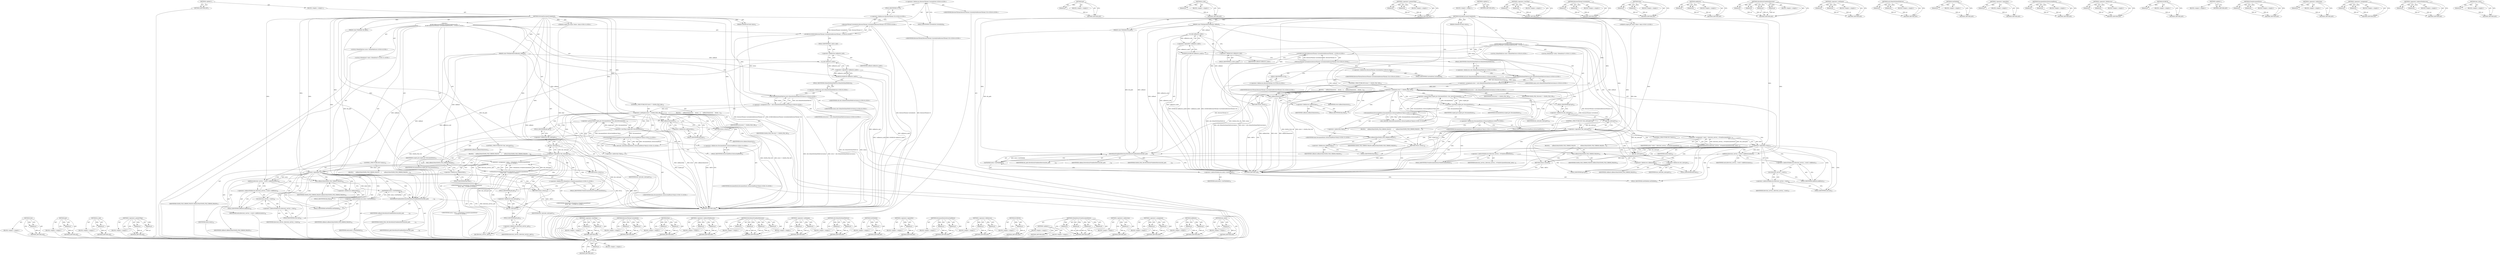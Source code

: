 digraph "doc_entry" {
vulnerable_226 [label=<(METHOD,root)>];
vulnerable_227 [label=<(PARAM,p1)>];
vulnerable_228 [label=<(BLOCK,&lt;empty&gt;,&lt;empty&gt;)>];
vulnerable_229 [label=<(METHOD_RETURN,ANY)>];
vulnerable_205 [label=<(METHOD,get)>];
vulnerable_206 [label=<(PARAM,p1)>];
vulnerable_207 [label=<(BLOCK,&lt;empty&gt;,&lt;empty&gt;)>];
vulnerable_208 [label=<(METHOD_RETURN,ANY)>];
vulnerable_158 [label=<(METHOD,is_null)>];
vulnerable_159 [label=<(PARAM,p1)>];
vulnerable_160 [label=<(BLOCK,&lt;empty&gt;,&lt;empty&gt;)>];
vulnerable_161 [label=<(METHOD_RETURN,ANY)>];
vulnerable_182 [label=<(METHOD,&lt;operator&gt;.greaterThan)>];
vulnerable_183 [label=<(PARAM,p1)>];
vulnerable_184 [label=<(PARAM,p2)>];
vulnerable_185 [label=<(BLOCK,&lt;empty&gt;,&lt;empty&gt;)>];
vulnerable_186 [label=<(METHOD_RETURN,ANY)>];
vulnerable_6 [label=<(METHOD,&lt;global&gt;)<SUB>1</SUB>>];
vulnerable_7 [label=<(BLOCK,&lt;empty&gt;,&lt;empty&gt;)<SUB>1</SUB>>];
vulnerable_8 [label=<(METHOD,OnCopyDocumentCompleted)<SUB>1</SUB>>];
vulnerable_9 [label=<(PARAM,const FilePath&amp; dir_path)<SUB>2</SUB>>];
vulnerable_10 [label=<(PARAM,const FileOperationCallback&amp; callback)<SUB>3</SUB>>];
vulnerable_11 [label=<(PARAM,GDataErrorCode status)<SUB>4</SUB>>];
vulnerable_12 [label="<(PARAM,scoped_ptr&lt;base::Value&gt; data)<SUB>5</SUB>>"];
vulnerable_13 [label="<(BLOCK,{
  DCHECK(BrowserThread::CurrentlyOn(BrowserTh...,{
  DCHECK(BrowserThread::CurrentlyOn(BrowserTh...)<SUB>5</SUB>>"];
vulnerable_14 [label="<(DCHECK,DCHECK(BrowserThread::CurrentlyOn(BrowserThread...)<SUB>6</SUB>>"];
vulnerable_15 [label="<(BrowserThread.CurrentlyOn,BrowserThread::CurrentlyOn(BrowserThread::UI))<SUB>6</SUB>>"];
vulnerable_16 [label="<(&lt;operator&gt;.fieldAccess,BrowserThread::CurrentlyOn)<SUB>6</SUB>>"];
vulnerable_17 [label="<(IDENTIFIER,BrowserThread,BrowserThread::CurrentlyOn(BrowserThread::UI))<SUB>6</SUB>>"];
vulnerable_18 [label=<(FIELD_IDENTIFIER,CurrentlyOn,CurrentlyOn)<SUB>6</SUB>>];
vulnerable_19 [label="<(&lt;operator&gt;.fieldAccess,BrowserThread::UI)<SUB>6</SUB>>"];
vulnerable_20 [label="<(IDENTIFIER,BrowserThread,BrowserThread::CurrentlyOn(BrowserThread::UI))<SUB>6</SUB>>"];
vulnerable_21 [label=<(FIELD_IDENTIFIER,UI,UI)<SUB>6</SUB>>];
vulnerable_22 [label=<(DCHECK,DCHECK(!callback.is_null()))<SUB>7</SUB>>];
vulnerable_23 [label=<(&lt;operator&gt;.logicalNot,!callback.is_null())<SUB>7</SUB>>];
vulnerable_24 [label=<(is_null,callback.is_null())<SUB>7</SUB>>];
vulnerable_25 [label=<(&lt;operator&gt;.fieldAccess,callback.is_null)<SUB>7</SUB>>];
vulnerable_26 [label=<(IDENTIFIER,callback,callback.is_null())<SUB>7</SUB>>];
vulnerable_27 [label=<(FIELD_IDENTIFIER,is_null,is_null)<SUB>7</SUB>>];
vulnerable_28 [label="<(LOCAL,GDataFileError error: GDataFileError)<SUB>9</SUB>>"];
vulnerable_29 [label="<(&lt;operator&gt;.assignment,error = util::GDataToGDataFileError(status))<SUB>9</SUB>>"];
vulnerable_30 [label="<(IDENTIFIER,error,error = util::GDataToGDataFileError(status))<SUB>9</SUB>>"];
vulnerable_31 [label="<(util.GDataToGDataFileError,util::GDataToGDataFileError(status))<SUB>9</SUB>>"];
vulnerable_32 [label="<(&lt;operator&gt;.fieldAccess,util::GDataToGDataFileError)<SUB>9</SUB>>"];
vulnerable_33 [label="<(IDENTIFIER,util,util::GDataToGDataFileError(status))<SUB>9</SUB>>"];
vulnerable_34 [label=<(FIELD_IDENTIFIER,GDataToGDataFileError,GDataToGDataFileError)<SUB>9</SUB>>];
vulnerable_35 [label="<(IDENTIFIER,status,util::GDataToGDataFileError(status))<SUB>9</SUB>>"];
vulnerable_36 [label=<(CONTROL_STRUCTURE,IF,if (error != GDATA_FILE_OK))<SUB>10</SUB>>];
vulnerable_37 [label=<(&lt;operator&gt;.notEquals,error != GDATA_FILE_OK)<SUB>10</SUB>>];
vulnerable_38 [label=<(IDENTIFIER,error,error != GDATA_FILE_OK)<SUB>10</SUB>>];
vulnerable_39 [label=<(IDENTIFIER,GDATA_FILE_OK,error != GDATA_FILE_OK)<SUB>10</SUB>>];
vulnerable_40 [label=<(BLOCK,{
    callback.Run(error);
    return;
  },{
    callback.Run(error);
    return;
  })<SUB>10</SUB>>];
vulnerable_41 [label=<(Run,callback.Run(error))<SUB>11</SUB>>];
vulnerable_42 [label=<(&lt;operator&gt;.fieldAccess,callback.Run)<SUB>11</SUB>>];
vulnerable_43 [label=<(IDENTIFIER,callback,callback.Run(error))<SUB>11</SUB>>];
vulnerable_44 [label=<(FIELD_IDENTIFIER,Run,Run)<SUB>11</SUB>>];
vulnerable_45 [label=<(IDENTIFIER,error,callback.Run(error))<SUB>11</SUB>>];
vulnerable_46 [label=<(RETURN,return;,return;)<SUB>12</SUB>>];
vulnerable_47 [label=<(&lt;operator&gt;.greaterThan,scoped_ptr&lt;DocumentEntry&gt; doc_entry(DocumentEnt...)<SUB>15</SUB>>];
vulnerable_48 [label=<(&lt;operator&gt;.lessThan,scoped_ptr&lt;DocumentEntry)<SUB>15</SUB>>];
vulnerable_49 [label=<(IDENTIFIER,scoped_ptr,scoped_ptr&lt;DocumentEntry)<SUB>15</SUB>>];
vulnerable_50 [label=<(IDENTIFIER,DocumentEntry,scoped_ptr&lt;DocumentEntry)<SUB>15</SUB>>];
vulnerable_51 [label="<(doc_entry,doc_entry(DocumentEntry::ExtractAndParse(*data)))<SUB>15</SUB>>"];
vulnerable_52 [label="<(DocumentEntry.ExtractAndParse,DocumentEntry::ExtractAndParse(*data))<SUB>15</SUB>>"];
vulnerable_53 [label="<(&lt;operator&gt;.fieldAccess,DocumentEntry::ExtractAndParse)<SUB>15</SUB>>"];
vulnerable_54 [label="<(IDENTIFIER,DocumentEntry,DocumentEntry::ExtractAndParse(*data))<SUB>15</SUB>>"];
vulnerable_55 [label=<(FIELD_IDENTIFIER,ExtractAndParse,ExtractAndParse)<SUB>15</SUB>>];
vulnerable_56 [label=<(&lt;operator&gt;.indirection,*data)<SUB>15</SUB>>];
vulnerable_57 [label="<(IDENTIFIER,data,DocumentEntry::ExtractAndParse(*data))<SUB>15</SUB>>"];
vulnerable_58 [label=<(CONTROL_STRUCTURE,IF,if (!doc_entry.get()))<SUB>16</SUB>>];
vulnerable_59 [label=<(&lt;operator&gt;.logicalNot,!doc_entry.get())<SUB>16</SUB>>];
vulnerable_60 [label=<(get,doc_entry.get())<SUB>16</SUB>>];
vulnerable_61 [label=<(&lt;operator&gt;.fieldAccess,doc_entry.get)<SUB>16</SUB>>];
vulnerable_62 [label=<(IDENTIFIER,doc_entry,doc_entry.get())<SUB>16</SUB>>];
vulnerable_63 [label=<(FIELD_IDENTIFIER,get,get)<SUB>16</SUB>>];
vulnerable_64 [label=<(BLOCK,{
    callback.Run(GDATA_FILE_ERROR_FAILED);
  ...,{
    callback.Run(GDATA_FILE_ERROR_FAILED);
  ...)<SUB>16</SUB>>];
vulnerable_65 [label=<(Run,callback.Run(GDATA_FILE_ERROR_FAILED))<SUB>17</SUB>>];
vulnerable_66 [label=<(&lt;operator&gt;.fieldAccess,callback.Run)<SUB>17</SUB>>];
vulnerable_67 [label=<(IDENTIFIER,callback,callback.Run(GDATA_FILE_ERROR_FAILED))<SUB>17</SUB>>];
vulnerable_68 [label=<(FIELD_IDENTIFIER,Run,Run)<SUB>17</SUB>>];
vulnerable_69 [label=<(IDENTIFIER,GDATA_FILE_ERROR_FAILED,callback.Run(GDATA_FILE_ERROR_FAILED))<SUB>17</SUB>>];
vulnerable_70 [label=<(RETURN,return;,return;)<SUB>18</SUB>>];
vulnerable_71 [label="<(LOCAL,GDataEntry* entry: GDataEntry*)<SUB>21</SUB>>"];
vulnerable_72 [label="<(&lt;operator&gt;.assignment,* entry = GDataEntry::FromDocumentEntry(
      ...)<SUB>21</SUB>>"];
vulnerable_73 [label="<(IDENTIFIER,entry,* entry = GDataEntry::FromDocumentEntry(
      ...)<SUB>21</SUB>>"];
vulnerable_74 [label="<(GDataEntry.FromDocumentEntry,GDataEntry::FromDocumentEntry(
      NULL, doc_...)<SUB>21</SUB>>"];
vulnerable_75 [label="<(&lt;operator&gt;.fieldAccess,GDataEntry::FromDocumentEntry)<SUB>21</SUB>>"];
vulnerable_76 [label="<(IDENTIFIER,GDataEntry,GDataEntry::FromDocumentEntry(
      NULL, doc_...)<SUB>21</SUB>>"];
vulnerable_77 [label=<(FIELD_IDENTIFIER,FromDocumentEntry,FromDocumentEntry)<SUB>21</SUB>>];
vulnerable_78 [label="<(IDENTIFIER,NULL,GDataEntry::FromDocumentEntry(
      NULL, doc_...)<SUB>22</SUB>>"];
vulnerable_79 [label=<(get,doc_entry.get())<SUB>22</SUB>>];
vulnerable_80 [label=<(&lt;operator&gt;.fieldAccess,doc_entry.get)<SUB>22</SUB>>];
vulnerable_81 [label=<(IDENTIFIER,doc_entry,doc_entry.get())<SUB>22</SUB>>];
vulnerable_82 [label=<(FIELD_IDENTIFIER,get,get)<SUB>22</SUB>>];
vulnerable_83 [label=<(get,directory_service_.get())<SUB>22</SUB>>];
vulnerable_84 [label=<(&lt;operator&gt;.fieldAccess,directory_service_.get)<SUB>22</SUB>>];
vulnerable_85 [label=<(IDENTIFIER,directory_service_,directory_service_.get())<SUB>22</SUB>>];
vulnerable_86 [label=<(FIELD_IDENTIFIER,get,get)<SUB>22</SUB>>];
vulnerable_87 [label=<(CONTROL_STRUCTURE,IF,if (!entry))<SUB>23</SUB>>];
vulnerable_88 [label=<(&lt;operator&gt;.logicalNot,!entry)<SUB>23</SUB>>];
vulnerable_89 [label=<(IDENTIFIER,entry,!entry)<SUB>23</SUB>>];
vulnerable_90 [label=<(BLOCK,{
     callback.Run(GDATA_FILE_ERROR_FAILED);
 ...,{
     callback.Run(GDATA_FILE_ERROR_FAILED);
 ...)<SUB>23</SUB>>];
vulnerable_91 [label=<(Run,callback.Run(GDATA_FILE_ERROR_FAILED))<SUB>24</SUB>>];
vulnerable_92 [label=<(&lt;operator&gt;.fieldAccess,callback.Run)<SUB>24</SUB>>];
vulnerable_93 [label=<(IDENTIFIER,callback,callback.Run(GDATA_FILE_ERROR_FAILED))<SUB>24</SUB>>];
vulnerable_94 [label=<(FIELD_IDENTIFIER,Run,Run)<SUB>24</SUB>>];
vulnerable_95 [label=<(IDENTIFIER,GDATA_FILE_ERROR_FAILED,callback.Run(GDATA_FILE_ERROR_FAILED))<SUB>24</SUB>>];
vulnerable_96 [label=<(RETURN,return;,return;)<SUB>25</SUB>>];
vulnerable_97 [label=<(AddEntry,directory_service_-&gt;root()-&gt;AddEntry(entry))<SUB>28</SUB>>];
vulnerable_98 [label=<(&lt;operator&gt;.indirectFieldAccess,directory_service_-&gt;root()-&gt;AddEntry)<SUB>28</SUB>>];
vulnerable_99 [label=<(root,directory_service_-&gt;root())<SUB>28</SUB>>];
vulnerable_100 [label=<(&lt;operator&gt;.indirectFieldAccess,directory_service_-&gt;root)<SUB>28</SUB>>];
vulnerable_101 [label=<(IDENTIFIER,directory_service_,directory_service_-&gt;root())<SUB>28</SUB>>];
vulnerable_102 [label=<(FIELD_IDENTIFIER,root,root)<SUB>28</SUB>>];
vulnerable_103 [label=<(FIELD_IDENTIFIER,AddEntry,AddEntry)<SUB>28</SUB>>];
vulnerable_104 [label=<(IDENTIFIER,entry,directory_service_-&gt;root()-&gt;AddEntry(entry))<SUB>28</SUB>>];
vulnerable_105 [label=<(MoveEntryFromRootDirectory,MoveEntryFromRootDirectory(dir_path,
          ...)<SUB>29</SUB>>];
vulnerable_106 [label=<(IDENTIFIER,dir_path,MoveEntryFromRootDirectory(dir_path,
          ...)<SUB>29</SUB>>];
vulnerable_107 [label=<(IDENTIFIER,callback,MoveEntryFromRootDirectory(dir_path,
          ...)<SUB>30</SUB>>];
vulnerable_108 [label=<(IDENTIFIER,GDATA_FILE_OK,MoveEntryFromRootDirectory(dir_path,
          ...)<SUB>31</SUB>>];
vulnerable_109 [label=<(GetFilePath,entry-&gt;GetFilePath())<SUB>32</SUB>>];
vulnerable_110 [label=<(&lt;operator&gt;.indirectFieldAccess,entry-&gt;GetFilePath)<SUB>32</SUB>>];
vulnerable_111 [label=<(IDENTIFIER,entry,entry-&gt;GetFilePath())<SUB>32</SUB>>];
vulnerable_112 [label=<(FIELD_IDENTIFIER,GetFilePath,GetFilePath)<SUB>32</SUB>>];
vulnerable_113 [label=<(METHOD_RETURN,void)<SUB>1</SUB>>];
vulnerable_115 [label=<(METHOD_RETURN,ANY)<SUB>1</SUB>>];
vulnerable_187 [label=<(METHOD,&lt;operator&gt;.lessThan)>];
vulnerable_188 [label=<(PARAM,p1)>];
vulnerable_189 [label=<(PARAM,p2)>];
vulnerable_190 [label=<(BLOCK,&lt;empty&gt;,&lt;empty&gt;)>];
vulnerable_191 [label=<(METHOD_RETURN,ANY)>];
vulnerable_144 [label=<(METHOD,BrowserThread.CurrentlyOn)>];
vulnerable_145 [label=<(PARAM,p1)>];
vulnerable_146 [label=<(PARAM,p2)>];
vulnerable_147 [label=<(BLOCK,&lt;empty&gt;,&lt;empty&gt;)>];
vulnerable_148 [label=<(METHOD_RETURN,ANY)>];
vulnerable_177 [label=<(METHOD,Run)>];
vulnerable_178 [label=<(PARAM,p1)>];
vulnerable_179 [label=<(PARAM,p2)>];
vulnerable_180 [label=<(BLOCK,&lt;empty&gt;,&lt;empty&gt;)>];
vulnerable_181 [label=<(METHOD_RETURN,ANY)>];
vulnerable_221 [label=<(METHOD,&lt;operator&gt;.indirectFieldAccess)>];
vulnerable_222 [label=<(PARAM,p1)>];
vulnerable_223 [label=<(PARAM,p2)>];
vulnerable_224 [label=<(BLOCK,&lt;empty&gt;,&lt;empty&gt;)>];
vulnerable_225 [label=<(METHOD_RETURN,ANY)>];
vulnerable_230 [label=<(METHOD,MoveEntryFromRootDirectory)>];
vulnerable_231 [label=<(PARAM,p1)>];
vulnerable_232 [label=<(PARAM,p2)>];
vulnerable_233 [label=<(PARAM,p3)>];
vulnerable_234 [label=<(PARAM,p4)>];
vulnerable_235 [label=<(BLOCK,&lt;empty&gt;,&lt;empty&gt;)>];
vulnerable_236 [label=<(METHOD_RETURN,ANY)>];
vulnerable_172 [label=<(METHOD,&lt;operator&gt;.notEquals)>];
vulnerable_173 [label=<(PARAM,p1)>];
vulnerable_174 [label=<(PARAM,p2)>];
vulnerable_175 [label=<(BLOCK,&lt;empty&gt;,&lt;empty&gt;)>];
vulnerable_176 [label=<(METHOD_RETURN,ANY)>];
vulnerable_167 [label=<(METHOD,util.GDataToGDataFileError)>];
vulnerable_168 [label=<(PARAM,p1)>];
vulnerable_169 [label=<(PARAM,p2)>];
vulnerable_170 [label=<(BLOCK,&lt;empty&gt;,&lt;empty&gt;)>];
vulnerable_171 [label=<(METHOD_RETURN,ANY)>];
vulnerable_237 [label=<(METHOD,GetFilePath)>];
vulnerable_238 [label=<(PARAM,p1)>];
vulnerable_239 [label=<(BLOCK,&lt;empty&gt;,&lt;empty&gt;)>];
vulnerable_240 [label=<(METHOD_RETURN,ANY)>];
vulnerable_154 [label=<(METHOD,&lt;operator&gt;.logicalNot)>];
vulnerable_155 [label=<(PARAM,p1)>];
vulnerable_156 [label=<(BLOCK,&lt;empty&gt;,&lt;empty&gt;)>];
vulnerable_157 [label=<(METHOD_RETURN,ANY)>];
vulnerable_196 [label=<(METHOD,DocumentEntry.ExtractAndParse)>];
vulnerable_197 [label=<(PARAM,p1)>];
vulnerable_198 [label=<(PARAM,p2)>];
vulnerable_199 [label=<(BLOCK,&lt;empty&gt;,&lt;empty&gt;)>];
vulnerable_200 [label=<(METHOD_RETURN,ANY)>];
vulnerable_149 [label=<(METHOD,&lt;operator&gt;.fieldAccess)>];
vulnerable_150 [label=<(PARAM,p1)>];
vulnerable_151 [label=<(PARAM,p2)>];
vulnerable_152 [label=<(BLOCK,&lt;empty&gt;,&lt;empty&gt;)>];
vulnerable_153 [label=<(METHOD_RETURN,ANY)>];
vulnerable_140 [label=<(METHOD,DCHECK)>];
vulnerable_141 [label=<(PARAM,p1)>];
vulnerable_142 [label=<(BLOCK,&lt;empty&gt;,&lt;empty&gt;)>];
vulnerable_143 [label=<(METHOD_RETURN,ANY)>];
vulnerable_134 [label=<(METHOD,&lt;global&gt;)<SUB>1</SUB>>];
vulnerable_135 [label=<(BLOCK,&lt;empty&gt;,&lt;empty&gt;)>];
vulnerable_136 [label=<(METHOD_RETURN,ANY)>];
vulnerable_209 [label=<(METHOD,GDataEntry.FromDocumentEntry)>];
vulnerable_210 [label=<(PARAM,p1)>];
vulnerable_211 [label=<(PARAM,p2)>];
vulnerable_212 [label=<(PARAM,p3)>];
vulnerable_213 [label=<(PARAM,p4)>];
vulnerable_214 [label=<(BLOCK,&lt;empty&gt;,&lt;empty&gt;)>];
vulnerable_215 [label=<(METHOD_RETURN,ANY)>];
vulnerable_201 [label=<(METHOD,&lt;operator&gt;.indirection)>];
vulnerable_202 [label=<(PARAM,p1)>];
vulnerable_203 [label=<(BLOCK,&lt;empty&gt;,&lt;empty&gt;)>];
vulnerable_204 [label=<(METHOD_RETURN,ANY)>];
vulnerable_162 [label=<(METHOD,&lt;operator&gt;.assignment)>];
vulnerable_163 [label=<(PARAM,p1)>];
vulnerable_164 [label=<(PARAM,p2)>];
vulnerable_165 [label=<(BLOCK,&lt;empty&gt;,&lt;empty&gt;)>];
vulnerable_166 [label=<(METHOD_RETURN,ANY)>];
vulnerable_216 [label=<(METHOD,AddEntry)>];
vulnerable_217 [label=<(PARAM,p1)>];
vulnerable_218 [label=<(PARAM,p2)>];
vulnerable_219 [label=<(BLOCK,&lt;empty&gt;,&lt;empty&gt;)>];
vulnerable_220 [label=<(METHOD_RETURN,ANY)>];
vulnerable_192 [label=<(METHOD,doc_entry)>];
vulnerable_193 [label=<(PARAM,p1)>];
vulnerable_194 [label=<(BLOCK,&lt;empty&gt;,&lt;empty&gt;)>];
vulnerable_195 [label=<(METHOD_RETURN,ANY)>];
fixed_219 [label=<(METHOD,root)>];
fixed_220 [label=<(PARAM,p1)>];
fixed_221 [label=<(BLOCK,&lt;empty&gt;,&lt;empty&gt;)>];
fixed_222 [label=<(METHOD_RETURN,ANY)>];
fixed_200 [label=<(METHOD,get)>];
fixed_201 [label=<(PARAM,p1)>];
fixed_202 [label=<(BLOCK,&lt;empty&gt;,&lt;empty&gt;)>];
fixed_203 [label=<(METHOD_RETURN,ANY)>];
fixed_153 [label=<(METHOD,is_null)>];
fixed_154 [label=<(PARAM,p1)>];
fixed_155 [label=<(BLOCK,&lt;empty&gt;,&lt;empty&gt;)>];
fixed_156 [label=<(METHOD_RETURN,ANY)>];
fixed_177 [label=<(METHOD,&lt;operator&gt;.greaterThan)>];
fixed_178 [label=<(PARAM,p1)>];
fixed_179 [label=<(PARAM,p2)>];
fixed_180 [label=<(BLOCK,&lt;empty&gt;,&lt;empty&gt;)>];
fixed_181 [label=<(METHOD_RETURN,ANY)>];
fixed_6 [label=<(METHOD,&lt;global&gt;)<SUB>1</SUB>>];
fixed_7 [label=<(BLOCK,&lt;empty&gt;,&lt;empty&gt;)<SUB>1</SUB>>];
fixed_8 [label=<(METHOD,OnCopyDocumentCompleted)<SUB>1</SUB>>];
fixed_9 [label=<(PARAM,const FilePath&amp; dir_path)<SUB>2</SUB>>];
fixed_10 [label=<(PARAM,const FileOperationCallback&amp; callback)<SUB>3</SUB>>];
fixed_11 [label=<(PARAM,GDataErrorCode status)<SUB>4</SUB>>];
fixed_12 [label="<(PARAM,scoped_ptr&lt;base::Value&gt; data)<SUB>5</SUB>>"];
fixed_13 [label="<(BLOCK,{
  DCHECK(BrowserThread::CurrentlyOn(BrowserTh...,{
  DCHECK(BrowserThread::CurrentlyOn(BrowserTh...)<SUB>5</SUB>>"];
fixed_14 [label="<(DCHECK,DCHECK(BrowserThread::CurrentlyOn(BrowserThread...)<SUB>6</SUB>>"];
fixed_15 [label="<(BrowserThread.CurrentlyOn,BrowserThread::CurrentlyOn(BrowserThread::UI))<SUB>6</SUB>>"];
fixed_16 [label="<(&lt;operator&gt;.fieldAccess,BrowserThread::CurrentlyOn)<SUB>6</SUB>>"];
fixed_17 [label="<(IDENTIFIER,BrowserThread,BrowserThread::CurrentlyOn(BrowserThread::UI))<SUB>6</SUB>>"];
fixed_18 [label=<(FIELD_IDENTIFIER,CurrentlyOn,CurrentlyOn)<SUB>6</SUB>>];
fixed_19 [label="<(&lt;operator&gt;.fieldAccess,BrowserThread::UI)<SUB>6</SUB>>"];
fixed_20 [label="<(IDENTIFIER,BrowserThread,BrowserThread::CurrentlyOn(BrowserThread::UI))<SUB>6</SUB>>"];
fixed_21 [label=<(FIELD_IDENTIFIER,UI,UI)<SUB>6</SUB>>];
fixed_22 [label=<(DCHECK,DCHECK(!callback.is_null()))<SUB>7</SUB>>];
fixed_23 [label=<(&lt;operator&gt;.logicalNot,!callback.is_null())<SUB>7</SUB>>];
fixed_24 [label=<(is_null,callback.is_null())<SUB>7</SUB>>];
fixed_25 [label=<(&lt;operator&gt;.fieldAccess,callback.is_null)<SUB>7</SUB>>];
fixed_26 [label=<(IDENTIFIER,callback,callback.is_null())<SUB>7</SUB>>];
fixed_27 [label=<(FIELD_IDENTIFIER,is_null,is_null)<SUB>7</SUB>>];
fixed_28 [label="<(LOCAL,GDataFileError error: GDataFileError)<SUB>9</SUB>>"];
fixed_29 [label="<(&lt;operator&gt;.assignment,error = util::GDataToGDataFileError(status))<SUB>9</SUB>>"];
fixed_30 [label="<(IDENTIFIER,error,error = util::GDataToGDataFileError(status))<SUB>9</SUB>>"];
fixed_31 [label="<(util.GDataToGDataFileError,util::GDataToGDataFileError(status))<SUB>9</SUB>>"];
fixed_32 [label="<(&lt;operator&gt;.fieldAccess,util::GDataToGDataFileError)<SUB>9</SUB>>"];
fixed_33 [label="<(IDENTIFIER,util,util::GDataToGDataFileError(status))<SUB>9</SUB>>"];
fixed_34 [label=<(FIELD_IDENTIFIER,GDataToGDataFileError,GDataToGDataFileError)<SUB>9</SUB>>];
fixed_35 [label="<(IDENTIFIER,status,util::GDataToGDataFileError(status))<SUB>9</SUB>>"];
fixed_36 [label=<(CONTROL_STRUCTURE,IF,if (error != GDATA_FILE_OK))<SUB>10</SUB>>];
fixed_37 [label=<(&lt;operator&gt;.notEquals,error != GDATA_FILE_OK)<SUB>10</SUB>>];
fixed_38 [label=<(IDENTIFIER,error,error != GDATA_FILE_OK)<SUB>10</SUB>>];
fixed_39 [label=<(IDENTIFIER,GDATA_FILE_OK,error != GDATA_FILE_OK)<SUB>10</SUB>>];
fixed_40 [label=<(BLOCK,{
    callback.Run(error);
    return;
  },{
    callback.Run(error);
    return;
  })<SUB>10</SUB>>];
fixed_41 [label=<(Run,callback.Run(error))<SUB>11</SUB>>];
fixed_42 [label=<(&lt;operator&gt;.fieldAccess,callback.Run)<SUB>11</SUB>>];
fixed_43 [label=<(IDENTIFIER,callback,callback.Run(error))<SUB>11</SUB>>];
fixed_44 [label=<(FIELD_IDENTIFIER,Run,Run)<SUB>11</SUB>>];
fixed_45 [label=<(IDENTIFIER,error,callback.Run(error))<SUB>11</SUB>>];
fixed_46 [label=<(RETURN,return;,return;)<SUB>12</SUB>>];
fixed_47 [label=<(&lt;operator&gt;.greaterThan,scoped_ptr&lt;DocumentEntry&gt; doc_entry(DocumentEnt...)<SUB>15</SUB>>];
fixed_48 [label=<(&lt;operator&gt;.lessThan,scoped_ptr&lt;DocumentEntry)<SUB>15</SUB>>];
fixed_49 [label=<(IDENTIFIER,scoped_ptr,scoped_ptr&lt;DocumentEntry)<SUB>15</SUB>>];
fixed_50 [label=<(IDENTIFIER,DocumentEntry,scoped_ptr&lt;DocumentEntry)<SUB>15</SUB>>];
fixed_51 [label="<(doc_entry,doc_entry(DocumentEntry::ExtractAndParse(*data)))<SUB>15</SUB>>"];
fixed_52 [label="<(DocumentEntry.ExtractAndParse,DocumentEntry::ExtractAndParse(*data))<SUB>15</SUB>>"];
fixed_53 [label="<(&lt;operator&gt;.fieldAccess,DocumentEntry::ExtractAndParse)<SUB>15</SUB>>"];
fixed_54 [label="<(IDENTIFIER,DocumentEntry,DocumentEntry::ExtractAndParse(*data))<SUB>15</SUB>>"];
fixed_55 [label=<(FIELD_IDENTIFIER,ExtractAndParse,ExtractAndParse)<SUB>15</SUB>>];
fixed_56 [label=<(&lt;operator&gt;.indirection,*data)<SUB>15</SUB>>];
fixed_57 [label="<(IDENTIFIER,data,DocumentEntry::ExtractAndParse(*data))<SUB>15</SUB>>"];
fixed_58 [label=<(CONTROL_STRUCTURE,IF,if (!doc_entry.get()))<SUB>16</SUB>>];
fixed_59 [label=<(&lt;operator&gt;.logicalNot,!doc_entry.get())<SUB>16</SUB>>];
fixed_60 [label=<(get,doc_entry.get())<SUB>16</SUB>>];
fixed_61 [label=<(&lt;operator&gt;.fieldAccess,doc_entry.get)<SUB>16</SUB>>];
fixed_62 [label=<(IDENTIFIER,doc_entry,doc_entry.get())<SUB>16</SUB>>];
fixed_63 [label=<(FIELD_IDENTIFIER,get,get)<SUB>16</SUB>>];
fixed_64 [label=<(BLOCK,{
    callback.Run(GDATA_FILE_ERROR_FAILED);
  ...,{
    callback.Run(GDATA_FILE_ERROR_FAILED);
  ...)<SUB>16</SUB>>];
fixed_65 [label=<(Run,callback.Run(GDATA_FILE_ERROR_FAILED))<SUB>17</SUB>>];
fixed_66 [label=<(&lt;operator&gt;.fieldAccess,callback.Run)<SUB>17</SUB>>];
fixed_67 [label=<(IDENTIFIER,callback,callback.Run(GDATA_FILE_ERROR_FAILED))<SUB>17</SUB>>];
fixed_68 [label=<(FIELD_IDENTIFIER,Run,Run)<SUB>17</SUB>>];
fixed_69 [label=<(IDENTIFIER,GDATA_FILE_ERROR_FAILED,callback.Run(GDATA_FILE_ERROR_FAILED))<SUB>17</SUB>>];
fixed_70 [label=<(RETURN,return;,return;)<SUB>18</SUB>>];
fixed_71 [label="<(LOCAL,GDataEntry* entry: GDataEntry*)<SUB>21</SUB>>"];
fixed_72 [label=<(&lt;operator&gt;.assignment,* entry = directory_service_-&gt;FromDocumentEntry...)<SUB>21</SUB>>];
fixed_73 [label=<(IDENTIFIER,entry,* entry = directory_service_-&gt;FromDocumentEntry...)<SUB>21</SUB>>];
fixed_74 [label=<(FromDocumentEntry,directory_service_-&gt;FromDocumentEntry(doc_entry...)<SUB>21</SUB>>];
fixed_75 [label=<(&lt;operator&gt;.indirectFieldAccess,directory_service_-&gt;FromDocumentEntry)<SUB>21</SUB>>];
fixed_76 [label=<(IDENTIFIER,directory_service_,directory_service_-&gt;FromDocumentEntry(doc_entry...)<SUB>21</SUB>>];
fixed_77 [label=<(FIELD_IDENTIFIER,FromDocumentEntry,FromDocumentEntry)<SUB>21</SUB>>];
fixed_78 [label=<(get,doc_entry.get())<SUB>21</SUB>>];
fixed_79 [label=<(&lt;operator&gt;.fieldAccess,doc_entry.get)<SUB>21</SUB>>];
fixed_80 [label=<(IDENTIFIER,doc_entry,doc_entry.get())<SUB>21</SUB>>];
fixed_81 [label=<(FIELD_IDENTIFIER,get,get)<SUB>21</SUB>>];
fixed_82 [label=<(CONTROL_STRUCTURE,IF,if (!entry))<SUB>22</SUB>>];
fixed_83 [label=<(&lt;operator&gt;.logicalNot,!entry)<SUB>22</SUB>>];
fixed_84 [label=<(IDENTIFIER,entry,!entry)<SUB>22</SUB>>];
fixed_85 [label=<(BLOCK,{
     callback.Run(GDATA_FILE_ERROR_FAILED);
 ...,{
     callback.Run(GDATA_FILE_ERROR_FAILED);
 ...)<SUB>22</SUB>>];
fixed_86 [label=<(Run,callback.Run(GDATA_FILE_ERROR_FAILED))<SUB>23</SUB>>];
fixed_87 [label=<(&lt;operator&gt;.fieldAccess,callback.Run)<SUB>23</SUB>>];
fixed_88 [label=<(IDENTIFIER,callback,callback.Run(GDATA_FILE_ERROR_FAILED))<SUB>23</SUB>>];
fixed_89 [label=<(FIELD_IDENTIFIER,Run,Run)<SUB>23</SUB>>];
fixed_90 [label=<(IDENTIFIER,GDATA_FILE_ERROR_FAILED,callback.Run(GDATA_FILE_ERROR_FAILED))<SUB>23</SUB>>];
fixed_91 [label=<(RETURN,return;,return;)<SUB>24</SUB>>];
fixed_92 [label=<(AddEntry,directory_service_-&gt;root()-&gt;AddEntry(entry))<SUB>27</SUB>>];
fixed_93 [label=<(&lt;operator&gt;.indirectFieldAccess,directory_service_-&gt;root()-&gt;AddEntry)<SUB>27</SUB>>];
fixed_94 [label=<(root,directory_service_-&gt;root())<SUB>27</SUB>>];
fixed_95 [label=<(&lt;operator&gt;.indirectFieldAccess,directory_service_-&gt;root)<SUB>27</SUB>>];
fixed_96 [label=<(IDENTIFIER,directory_service_,directory_service_-&gt;root())<SUB>27</SUB>>];
fixed_97 [label=<(FIELD_IDENTIFIER,root,root)<SUB>27</SUB>>];
fixed_98 [label=<(FIELD_IDENTIFIER,AddEntry,AddEntry)<SUB>27</SUB>>];
fixed_99 [label=<(IDENTIFIER,entry,directory_service_-&gt;root()-&gt;AddEntry(entry))<SUB>27</SUB>>];
fixed_100 [label=<(MoveEntryFromRootDirectory,MoveEntryFromRootDirectory(dir_path,
          ...)<SUB>28</SUB>>];
fixed_101 [label=<(IDENTIFIER,dir_path,MoveEntryFromRootDirectory(dir_path,
          ...)<SUB>28</SUB>>];
fixed_102 [label=<(IDENTIFIER,callback,MoveEntryFromRootDirectory(dir_path,
          ...)<SUB>29</SUB>>];
fixed_103 [label=<(IDENTIFIER,GDATA_FILE_OK,MoveEntryFromRootDirectory(dir_path,
          ...)<SUB>30</SUB>>];
fixed_104 [label=<(GetFilePath,entry-&gt;GetFilePath())<SUB>31</SUB>>];
fixed_105 [label=<(&lt;operator&gt;.indirectFieldAccess,entry-&gt;GetFilePath)<SUB>31</SUB>>];
fixed_106 [label=<(IDENTIFIER,entry,entry-&gt;GetFilePath())<SUB>31</SUB>>];
fixed_107 [label=<(FIELD_IDENTIFIER,GetFilePath,GetFilePath)<SUB>31</SUB>>];
fixed_108 [label=<(METHOD_RETURN,void)<SUB>1</SUB>>];
fixed_110 [label=<(METHOD_RETURN,ANY)<SUB>1</SUB>>];
fixed_182 [label=<(METHOD,&lt;operator&gt;.lessThan)>];
fixed_183 [label=<(PARAM,p1)>];
fixed_184 [label=<(PARAM,p2)>];
fixed_185 [label=<(BLOCK,&lt;empty&gt;,&lt;empty&gt;)>];
fixed_186 [label=<(METHOD_RETURN,ANY)>];
fixed_139 [label=<(METHOD,BrowserThread.CurrentlyOn)>];
fixed_140 [label=<(PARAM,p1)>];
fixed_141 [label=<(PARAM,p2)>];
fixed_142 [label=<(BLOCK,&lt;empty&gt;,&lt;empty&gt;)>];
fixed_143 [label=<(METHOD_RETURN,ANY)>];
fixed_172 [label=<(METHOD,Run)>];
fixed_173 [label=<(PARAM,p1)>];
fixed_174 [label=<(PARAM,p2)>];
fixed_175 [label=<(BLOCK,&lt;empty&gt;,&lt;empty&gt;)>];
fixed_176 [label=<(METHOD_RETURN,ANY)>];
fixed_214 [label=<(METHOD,AddEntry)>];
fixed_215 [label=<(PARAM,p1)>];
fixed_216 [label=<(PARAM,p2)>];
fixed_217 [label=<(BLOCK,&lt;empty&gt;,&lt;empty&gt;)>];
fixed_218 [label=<(METHOD_RETURN,ANY)>];
fixed_223 [label=<(METHOD,MoveEntryFromRootDirectory)>];
fixed_224 [label=<(PARAM,p1)>];
fixed_225 [label=<(PARAM,p2)>];
fixed_226 [label=<(PARAM,p3)>];
fixed_227 [label=<(PARAM,p4)>];
fixed_228 [label=<(BLOCK,&lt;empty&gt;,&lt;empty&gt;)>];
fixed_229 [label=<(METHOD_RETURN,ANY)>];
fixed_167 [label=<(METHOD,&lt;operator&gt;.notEquals)>];
fixed_168 [label=<(PARAM,p1)>];
fixed_169 [label=<(PARAM,p2)>];
fixed_170 [label=<(BLOCK,&lt;empty&gt;,&lt;empty&gt;)>];
fixed_171 [label=<(METHOD_RETURN,ANY)>];
fixed_162 [label=<(METHOD,util.GDataToGDataFileError)>];
fixed_163 [label=<(PARAM,p1)>];
fixed_164 [label=<(PARAM,p2)>];
fixed_165 [label=<(BLOCK,&lt;empty&gt;,&lt;empty&gt;)>];
fixed_166 [label=<(METHOD_RETURN,ANY)>];
fixed_230 [label=<(METHOD,GetFilePath)>];
fixed_231 [label=<(PARAM,p1)>];
fixed_232 [label=<(BLOCK,&lt;empty&gt;,&lt;empty&gt;)>];
fixed_233 [label=<(METHOD_RETURN,ANY)>];
fixed_149 [label=<(METHOD,&lt;operator&gt;.logicalNot)>];
fixed_150 [label=<(PARAM,p1)>];
fixed_151 [label=<(BLOCK,&lt;empty&gt;,&lt;empty&gt;)>];
fixed_152 [label=<(METHOD_RETURN,ANY)>];
fixed_191 [label=<(METHOD,DocumentEntry.ExtractAndParse)>];
fixed_192 [label=<(PARAM,p1)>];
fixed_193 [label=<(PARAM,p2)>];
fixed_194 [label=<(BLOCK,&lt;empty&gt;,&lt;empty&gt;)>];
fixed_195 [label=<(METHOD_RETURN,ANY)>];
fixed_144 [label=<(METHOD,&lt;operator&gt;.fieldAccess)>];
fixed_145 [label=<(PARAM,p1)>];
fixed_146 [label=<(PARAM,p2)>];
fixed_147 [label=<(BLOCK,&lt;empty&gt;,&lt;empty&gt;)>];
fixed_148 [label=<(METHOD_RETURN,ANY)>];
fixed_135 [label=<(METHOD,DCHECK)>];
fixed_136 [label=<(PARAM,p1)>];
fixed_137 [label=<(BLOCK,&lt;empty&gt;,&lt;empty&gt;)>];
fixed_138 [label=<(METHOD_RETURN,ANY)>];
fixed_129 [label=<(METHOD,&lt;global&gt;)<SUB>1</SUB>>];
fixed_130 [label=<(BLOCK,&lt;empty&gt;,&lt;empty&gt;)>];
fixed_131 [label=<(METHOD_RETURN,ANY)>];
fixed_204 [label=<(METHOD,FromDocumentEntry)>];
fixed_205 [label=<(PARAM,p1)>];
fixed_206 [label=<(PARAM,p2)>];
fixed_207 [label=<(BLOCK,&lt;empty&gt;,&lt;empty&gt;)>];
fixed_208 [label=<(METHOD_RETURN,ANY)>];
fixed_196 [label=<(METHOD,&lt;operator&gt;.indirection)>];
fixed_197 [label=<(PARAM,p1)>];
fixed_198 [label=<(BLOCK,&lt;empty&gt;,&lt;empty&gt;)>];
fixed_199 [label=<(METHOD_RETURN,ANY)>];
fixed_157 [label=<(METHOD,&lt;operator&gt;.assignment)>];
fixed_158 [label=<(PARAM,p1)>];
fixed_159 [label=<(PARAM,p2)>];
fixed_160 [label=<(BLOCK,&lt;empty&gt;,&lt;empty&gt;)>];
fixed_161 [label=<(METHOD_RETURN,ANY)>];
fixed_209 [label=<(METHOD,&lt;operator&gt;.indirectFieldAccess)>];
fixed_210 [label=<(PARAM,p1)>];
fixed_211 [label=<(PARAM,p2)>];
fixed_212 [label=<(BLOCK,&lt;empty&gt;,&lt;empty&gt;)>];
fixed_213 [label=<(METHOD_RETURN,ANY)>];
fixed_187 [label=<(METHOD,doc_entry)>];
fixed_188 [label=<(PARAM,p1)>];
fixed_189 [label=<(BLOCK,&lt;empty&gt;,&lt;empty&gt;)>];
fixed_190 [label=<(METHOD_RETURN,ANY)>];
vulnerable_226 -> vulnerable_227  [key=0, label="AST: "];
vulnerable_226 -> vulnerable_227  [key=1, label="DDG: "];
vulnerable_226 -> vulnerable_228  [key=0, label="AST: "];
vulnerable_226 -> vulnerable_229  [key=0, label="AST: "];
vulnerable_226 -> vulnerable_229  [key=1, label="CFG: "];
vulnerable_227 -> vulnerable_229  [key=0, label="DDG: p1"];
vulnerable_228 -> fixed_219  [key=0];
vulnerable_229 -> fixed_219  [key=0];
vulnerable_205 -> vulnerable_206  [key=0, label="AST: "];
vulnerable_205 -> vulnerable_206  [key=1, label="DDG: "];
vulnerable_205 -> vulnerable_207  [key=0, label="AST: "];
vulnerable_205 -> vulnerable_208  [key=0, label="AST: "];
vulnerable_205 -> vulnerable_208  [key=1, label="CFG: "];
vulnerable_206 -> vulnerable_208  [key=0, label="DDG: p1"];
vulnerable_207 -> fixed_219  [key=0];
vulnerable_208 -> fixed_219  [key=0];
vulnerable_158 -> vulnerable_159  [key=0, label="AST: "];
vulnerable_158 -> vulnerable_159  [key=1, label="DDG: "];
vulnerable_158 -> vulnerable_160  [key=0, label="AST: "];
vulnerable_158 -> vulnerable_161  [key=0, label="AST: "];
vulnerable_158 -> vulnerable_161  [key=1, label="CFG: "];
vulnerable_159 -> vulnerable_161  [key=0, label="DDG: p1"];
vulnerable_160 -> fixed_219  [key=0];
vulnerable_161 -> fixed_219  [key=0];
vulnerable_182 -> vulnerable_183  [key=0, label="AST: "];
vulnerable_182 -> vulnerable_183  [key=1, label="DDG: "];
vulnerable_182 -> vulnerable_185  [key=0, label="AST: "];
vulnerable_182 -> vulnerable_184  [key=0, label="AST: "];
vulnerable_182 -> vulnerable_184  [key=1, label="DDG: "];
vulnerable_182 -> vulnerable_186  [key=0, label="AST: "];
vulnerable_182 -> vulnerable_186  [key=1, label="CFG: "];
vulnerable_183 -> vulnerable_186  [key=0, label="DDG: p1"];
vulnerable_184 -> vulnerable_186  [key=0, label="DDG: p2"];
vulnerable_185 -> fixed_219  [key=0];
vulnerable_186 -> fixed_219  [key=0];
vulnerable_6 -> vulnerable_7  [key=0, label="AST: "];
vulnerable_6 -> vulnerable_115  [key=0, label="AST: "];
vulnerable_6 -> vulnerable_115  [key=1, label="CFG: "];
vulnerable_7 -> vulnerable_8  [key=0, label="AST: "];
vulnerable_8 -> vulnerable_9  [key=0, label="AST: "];
vulnerable_8 -> vulnerable_9  [key=1, label="DDG: "];
vulnerable_8 -> vulnerable_10  [key=0, label="AST: "];
vulnerable_8 -> vulnerable_10  [key=1, label="DDG: "];
vulnerable_8 -> vulnerable_11  [key=0, label="AST: "];
vulnerable_8 -> vulnerable_11  [key=1, label="DDG: "];
vulnerable_8 -> vulnerable_12  [key=0, label="AST: "];
vulnerable_8 -> vulnerable_12  [key=1, label="DDG: "];
vulnerable_8 -> vulnerable_13  [key=0, label="AST: "];
vulnerable_8 -> vulnerable_113  [key=0, label="AST: "];
vulnerable_8 -> vulnerable_18  [key=0, label="CFG: "];
vulnerable_8 -> vulnerable_97  [key=0, label="DDG: "];
vulnerable_8 -> vulnerable_105  [key=0, label="DDG: "];
vulnerable_8 -> vulnerable_31  [key=0, label="DDG: "];
vulnerable_8 -> vulnerable_37  [key=0, label="DDG: "];
vulnerable_8 -> vulnerable_46  [key=0, label="DDG: "];
vulnerable_8 -> vulnerable_48  [key=0, label="DDG: "];
vulnerable_8 -> vulnerable_70  [key=0, label="DDG: "];
vulnerable_8 -> vulnerable_74  [key=0, label="DDG: "];
vulnerable_8 -> vulnerable_88  [key=0, label="DDG: "];
vulnerable_8 -> vulnerable_96  [key=0, label="DDG: "];
vulnerable_8 -> vulnerable_41  [key=0, label="DDG: "];
vulnerable_8 -> vulnerable_65  [key=0, label="DDG: "];
vulnerable_8 -> vulnerable_91  [key=0, label="DDG: "];
vulnerable_9 -> vulnerable_113  [key=0, label="DDG: dir_path"];
vulnerable_9 -> vulnerable_105  [key=0, label="DDG: dir_path"];
vulnerable_10 -> vulnerable_113  [key=0, label="DDG: callback"];
vulnerable_10 -> vulnerable_105  [key=0, label="DDG: callback"];
vulnerable_10 -> vulnerable_24  [key=0, label="DDG: callback"];
vulnerable_10 -> vulnerable_41  [key=0, label="DDG: callback"];
vulnerable_10 -> vulnerable_65  [key=0, label="DDG: callback"];
vulnerable_10 -> vulnerable_91  [key=0, label="DDG: callback"];
vulnerable_11 -> vulnerable_31  [key=0, label="DDG: status"];
vulnerable_12 -> vulnerable_113  [key=0, label="DDG: data"];
vulnerable_13 -> vulnerable_14  [key=0, label="AST: "];
vulnerable_13 -> vulnerable_22  [key=0, label="AST: "];
vulnerable_13 -> vulnerable_28  [key=0, label="AST: "];
vulnerable_13 -> vulnerable_29  [key=0, label="AST: "];
vulnerable_13 -> vulnerable_36  [key=0, label="AST: "];
vulnerable_13 -> vulnerable_47  [key=0, label="AST: "];
vulnerable_13 -> vulnerable_58  [key=0, label="AST: "];
vulnerable_13 -> vulnerable_71  [key=0, label="AST: "];
vulnerable_13 -> vulnerable_72  [key=0, label="AST: "];
vulnerable_13 -> vulnerable_87  [key=0, label="AST: "];
vulnerable_13 -> vulnerable_97  [key=0, label="AST: "];
vulnerable_13 -> vulnerable_105  [key=0, label="AST: "];
vulnerable_14 -> vulnerable_15  [key=0, label="AST: "];
vulnerable_14 -> vulnerable_27  [key=0, label="CFG: "];
vulnerable_14 -> vulnerable_113  [key=0, label="DDG: BrowserThread::CurrentlyOn(BrowserThread::UI)"];
vulnerable_14 -> vulnerable_113  [key=1, label="DDG: DCHECK(BrowserThread::CurrentlyOn(BrowserThread::UI))"];
vulnerable_15 -> vulnerable_16  [key=0, label="AST: "];
vulnerable_15 -> vulnerable_19  [key=0, label="AST: "];
vulnerable_15 -> vulnerable_14  [key=0, label="CFG: "];
vulnerable_15 -> vulnerable_14  [key=1, label="DDG: BrowserThread::CurrentlyOn"];
vulnerable_15 -> vulnerable_14  [key=2, label="DDG: BrowserThread::UI"];
vulnerable_15 -> vulnerable_113  [key=0, label="DDG: BrowserThread::CurrentlyOn"];
vulnerable_15 -> vulnerable_113  [key=1, label="DDG: BrowserThread::UI"];
vulnerable_16 -> vulnerable_17  [key=0, label="AST: "];
vulnerable_16 -> vulnerable_18  [key=0, label="AST: "];
vulnerable_16 -> vulnerable_21  [key=0, label="CFG: "];
vulnerable_17 -> fixed_219  [key=0];
vulnerable_18 -> vulnerable_16  [key=0, label="CFG: "];
vulnerable_19 -> vulnerable_20  [key=0, label="AST: "];
vulnerable_19 -> vulnerable_21  [key=0, label="AST: "];
vulnerable_19 -> vulnerable_15  [key=0, label="CFG: "];
vulnerable_20 -> fixed_219  [key=0];
vulnerable_21 -> vulnerable_19  [key=0, label="CFG: "];
vulnerable_22 -> vulnerable_23  [key=0, label="AST: "];
vulnerable_22 -> vulnerable_34  [key=0, label="CFG: "];
vulnerable_22 -> vulnerable_113  [key=0, label="DDG: !callback.is_null()"];
vulnerable_22 -> vulnerable_113  [key=1, label="DDG: DCHECK(!callback.is_null())"];
vulnerable_23 -> vulnerable_24  [key=0, label="AST: "];
vulnerable_23 -> vulnerable_22  [key=0, label="CFG: "];
vulnerable_23 -> vulnerable_22  [key=1, label="DDG: callback.is_null()"];
vulnerable_23 -> vulnerable_113  [key=0, label="DDG: callback.is_null()"];
vulnerable_24 -> vulnerable_25  [key=0, label="AST: "];
vulnerable_24 -> vulnerable_23  [key=0, label="CFG: "];
vulnerable_24 -> vulnerable_23  [key=1, label="DDG: callback.is_null"];
vulnerable_24 -> vulnerable_113  [key=0, label="DDG: callback.is_null"];
vulnerable_24 -> vulnerable_105  [key=0, label="DDG: callback.is_null"];
vulnerable_25 -> vulnerable_26  [key=0, label="AST: "];
vulnerable_25 -> vulnerable_27  [key=0, label="AST: "];
vulnerable_25 -> vulnerable_24  [key=0, label="CFG: "];
vulnerable_26 -> fixed_219  [key=0];
vulnerable_27 -> vulnerable_25  [key=0, label="CFG: "];
vulnerable_28 -> fixed_219  [key=0];
vulnerable_29 -> vulnerable_30  [key=0, label="AST: "];
vulnerable_29 -> vulnerable_31  [key=0, label="AST: "];
vulnerable_29 -> vulnerable_37  [key=0, label="CFG: "];
vulnerable_29 -> vulnerable_37  [key=1, label="DDG: error"];
vulnerable_29 -> vulnerable_113  [key=0, label="DDG: util::GDataToGDataFileError(status)"];
vulnerable_29 -> vulnerable_113  [key=1, label="DDG: error = util::GDataToGDataFileError(status)"];
vulnerable_30 -> fixed_219  [key=0];
vulnerable_31 -> vulnerable_32  [key=0, label="AST: "];
vulnerable_31 -> vulnerable_35  [key=0, label="AST: "];
vulnerable_31 -> vulnerable_29  [key=0, label="CFG: "];
vulnerable_31 -> vulnerable_29  [key=1, label="DDG: util::GDataToGDataFileError"];
vulnerable_31 -> vulnerable_29  [key=2, label="DDG: status"];
vulnerable_31 -> vulnerable_113  [key=0, label="DDG: util::GDataToGDataFileError"];
vulnerable_31 -> vulnerable_113  [key=1, label="DDG: status"];
vulnerable_32 -> vulnerable_33  [key=0, label="AST: "];
vulnerable_32 -> vulnerable_34  [key=0, label="AST: "];
vulnerable_32 -> vulnerable_31  [key=0, label="CFG: "];
vulnerable_33 -> fixed_219  [key=0];
vulnerable_34 -> vulnerable_32  [key=0, label="CFG: "];
vulnerable_35 -> fixed_219  [key=0];
vulnerable_36 -> vulnerable_37  [key=0, label="AST: "];
vulnerable_36 -> vulnerable_40  [key=0, label="AST: "];
vulnerable_37 -> vulnerable_38  [key=0, label="AST: "];
vulnerable_37 -> vulnerable_39  [key=0, label="AST: "];
vulnerable_37 -> vulnerable_44  [key=0, label="CFG: "];
vulnerable_37 -> vulnerable_44  [key=1, label="CDG: "];
vulnerable_37 -> vulnerable_48  [key=0, label="CFG: "];
vulnerable_37 -> vulnerable_48  [key=1, label="CDG: "];
vulnerable_37 -> vulnerable_113  [key=0, label="DDG: GDATA_FILE_OK"];
vulnerable_37 -> vulnerable_113  [key=1, label="DDG: error != GDATA_FILE_OK"];
vulnerable_37 -> vulnerable_105  [key=0, label="DDG: GDATA_FILE_OK"];
vulnerable_37 -> vulnerable_41  [key=0, label="DDG: error"];
vulnerable_37 -> vulnerable_41  [key=1, label="CDG: "];
vulnerable_37 -> vulnerable_47  [key=0, label="CDG: "];
vulnerable_37 -> vulnerable_60  [key=0, label="CDG: "];
vulnerable_37 -> vulnerable_42  [key=0, label="CDG: "];
vulnerable_37 -> vulnerable_51  [key=0, label="CDG: "];
vulnerable_37 -> vulnerable_52  [key=0, label="CDG: "];
vulnerable_37 -> vulnerable_46  [key=0, label="CDG: "];
vulnerable_37 -> vulnerable_56  [key=0, label="CDG: "];
vulnerable_37 -> vulnerable_59  [key=0, label="CDG: "];
vulnerable_37 -> vulnerable_61  [key=0, label="CDG: "];
vulnerable_37 -> vulnerable_53  [key=0, label="CDG: "];
vulnerable_37 -> vulnerable_63  [key=0, label="CDG: "];
vulnerable_37 -> vulnerable_55  [key=0, label="CDG: "];
vulnerable_38 -> fixed_219  [key=0];
vulnerable_39 -> fixed_219  [key=0];
vulnerable_40 -> vulnerable_41  [key=0, label="AST: "];
vulnerable_40 -> vulnerable_46  [key=0, label="AST: "];
vulnerable_41 -> vulnerable_42  [key=0, label="AST: "];
vulnerable_41 -> vulnerable_45  [key=0, label="AST: "];
vulnerable_41 -> vulnerable_46  [key=0, label="CFG: "];
vulnerable_41 -> vulnerable_113  [key=0, label="DDG: callback.Run"];
vulnerable_41 -> vulnerable_113  [key=1, label="DDG: error"];
vulnerable_41 -> vulnerable_113  [key=2, label="DDG: callback.Run(error)"];
vulnerable_42 -> vulnerable_43  [key=0, label="AST: "];
vulnerable_42 -> vulnerable_44  [key=0, label="AST: "];
vulnerable_42 -> vulnerable_41  [key=0, label="CFG: "];
vulnerable_43 -> fixed_219  [key=0];
vulnerable_44 -> vulnerable_42  [key=0, label="CFG: "];
vulnerable_45 -> fixed_219  [key=0];
vulnerable_46 -> vulnerable_113  [key=0, label="CFG: "];
vulnerable_46 -> vulnerable_113  [key=1, label="DDG: &lt;RET&gt;"];
vulnerable_47 -> vulnerable_48  [key=0, label="AST: "];
vulnerable_47 -> vulnerable_51  [key=0, label="AST: "];
vulnerable_47 -> vulnerable_63  [key=0, label="CFG: "];
vulnerable_48 -> vulnerable_49  [key=0, label="AST: "];
vulnerable_48 -> vulnerable_50  [key=0, label="AST: "];
vulnerable_48 -> vulnerable_55  [key=0, label="CFG: "];
vulnerable_48 -> vulnerable_113  [key=0, label="DDG: scoped_ptr"];
vulnerable_48 -> vulnerable_47  [key=0, label="DDG: scoped_ptr"];
vulnerable_48 -> vulnerable_47  [key=1, label="DDG: DocumentEntry"];
vulnerable_48 -> vulnerable_52  [key=0, label="DDG: DocumentEntry"];
vulnerable_49 -> fixed_219  [key=0];
vulnerable_50 -> fixed_219  [key=0];
vulnerable_51 -> vulnerable_52  [key=0, label="AST: "];
vulnerable_51 -> vulnerable_47  [key=0, label="CFG: "];
vulnerable_51 -> vulnerable_47  [key=1, label="DDG: DocumentEntry::ExtractAndParse(*data)"];
vulnerable_52 -> vulnerable_53  [key=0, label="AST: "];
vulnerable_52 -> vulnerable_56  [key=0, label="AST: "];
vulnerable_52 -> vulnerable_51  [key=0, label="CFG: "];
vulnerable_52 -> vulnerable_51  [key=1, label="DDG: DocumentEntry::ExtractAndParse"];
vulnerable_52 -> vulnerable_51  [key=2, label="DDG: *data"];
vulnerable_53 -> vulnerable_54  [key=0, label="AST: "];
vulnerable_53 -> vulnerable_55  [key=0, label="AST: "];
vulnerable_53 -> vulnerable_56  [key=0, label="CFG: "];
vulnerable_54 -> fixed_219  [key=0];
vulnerable_55 -> vulnerable_53  [key=0, label="CFG: "];
vulnerable_56 -> vulnerable_57  [key=0, label="AST: "];
vulnerable_56 -> vulnerable_52  [key=0, label="CFG: "];
vulnerable_57 -> fixed_219  [key=0];
vulnerable_58 -> vulnerable_59  [key=0, label="AST: "];
vulnerable_58 -> vulnerable_64  [key=0, label="AST: "];
vulnerable_59 -> vulnerable_60  [key=0, label="AST: "];
vulnerable_59 -> vulnerable_68  [key=0, label="CFG: "];
vulnerable_59 -> vulnerable_68  [key=1, label="CDG: "];
vulnerable_59 -> vulnerable_77  [key=0, label="CFG: "];
vulnerable_59 -> vulnerable_77  [key=1, label="CDG: "];
vulnerable_59 -> vulnerable_66  [key=0, label="CDG: "];
vulnerable_59 -> vulnerable_75  [key=0, label="CDG: "];
vulnerable_59 -> vulnerable_84  [key=0, label="CDG: "];
vulnerable_59 -> vulnerable_72  [key=0, label="CDG: "];
vulnerable_59 -> vulnerable_74  [key=0, label="CDG: "];
vulnerable_59 -> vulnerable_65  [key=0, label="CDG: "];
vulnerable_59 -> vulnerable_82  [key=0, label="CDG: "];
vulnerable_59 -> vulnerable_79  [key=0, label="CDG: "];
vulnerable_59 -> vulnerable_80  [key=0, label="CDG: "];
vulnerable_59 -> vulnerable_83  [key=0, label="CDG: "];
vulnerable_59 -> vulnerable_88  [key=0, label="CDG: "];
vulnerable_59 -> vulnerable_70  [key=0, label="CDG: "];
vulnerable_59 -> vulnerable_86  [key=0, label="CDG: "];
vulnerable_60 -> vulnerable_61  [key=0, label="AST: "];
vulnerable_60 -> vulnerable_59  [key=0, label="CFG: "];
vulnerable_60 -> vulnerable_59  [key=1, label="DDG: doc_entry.get"];
vulnerable_60 -> vulnerable_79  [key=0, label="DDG: doc_entry.get"];
vulnerable_61 -> vulnerable_62  [key=0, label="AST: "];
vulnerable_61 -> vulnerable_63  [key=0, label="AST: "];
vulnerable_61 -> vulnerable_60  [key=0, label="CFG: "];
vulnerable_62 -> fixed_219  [key=0];
vulnerable_63 -> vulnerable_61  [key=0, label="CFG: "];
vulnerable_64 -> vulnerable_65  [key=0, label="AST: "];
vulnerable_64 -> vulnerable_70  [key=0, label="AST: "];
vulnerable_65 -> vulnerable_66  [key=0, label="AST: "];
vulnerable_65 -> vulnerable_69  [key=0, label="AST: "];
vulnerable_65 -> vulnerable_70  [key=0, label="CFG: "];
vulnerable_66 -> vulnerable_67  [key=0, label="AST: "];
vulnerable_66 -> vulnerable_68  [key=0, label="AST: "];
vulnerable_66 -> vulnerable_65  [key=0, label="CFG: "];
vulnerable_67 -> fixed_219  [key=0];
vulnerable_68 -> vulnerable_66  [key=0, label="CFG: "];
vulnerable_69 -> fixed_219  [key=0];
vulnerable_70 -> vulnerable_113  [key=0, label="CFG: "];
vulnerable_70 -> vulnerable_113  [key=1, label="DDG: &lt;RET&gt;"];
vulnerable_71 -> fixed_219  [key=0];
vulnerable_72 -> vulnerable_73  [key=0, label="AST: "];
vulnerable_72 -> vulnerable_74  [key=0, label="AST: "];
vulnerable_72 -> vulnerable_88  [key=0, label="CFG: "];
vulnerable_72 -> vulnerable_88  [key=1, label="DDG: entry"];
vulnerable_73 -> fixed_219  [key=0];
vulnerable_74 -> vulnerable_75  [key=0, label="AST: "];
vulnerable_74 -> vulnerable_78  [key=0, label="AST: "];
vulnerable_74 -> vulnerable_79  [key=0, label="AST: "];
vulnerable_74 -> vulnerable_83  [key=0, label="AST: "];
vulnerable_74 -> vulnerable_72  [key=0, label="CFG: "];
vulnerable_74 -> vulnerable_72  [key=1, label="DDG: GDataEntry::FromDocumentEntry"];
vulnerable_74 -> vulnerable_72  [key=2, label="DDG: NULL"];
vulnerable_74 -> vulnerable_72  [key=3, label="DDG: doc_entry.get()"];
vulnerable_74 -> vulnerable_72  [key=4, label="DDG: directory_service_.get()"];
vulnerable_74 -> vulnerable_113  [key=0, label="DDG: NULL"];
vulnerable_75 -> vulnerable_76  [key=0, label="AST: "];
vulnerable_75 -> vulnerable_77  [key=0, label="AST: "];
vulnerable_75 -> vulnerable_82  [key=0, label="CFG: "];
vulnerable_76 -> fixed_219  [key=0];
vulnerable_77 -> vulnerable_75  [key=0, label="CFG: "];
vulnerable_78 -> fixed_219  [key=0];
vulnerable_79 -> vulnerable_80  [key=0, label="AST: "];
vulnerable_79 -> vulnerable_86  [key=0, label="CFG: "];
vulnerable_79 -> vulnerable_74  [key=0, label="DDG: doc_entry.get"];
vulnerable_80 -> vulnerable_81  [key=0, label="AST: "];
vulnerable_80 -> vulnerable_82  [key=0, label="AST: "];
vulnerable_80 -> vulnerable_79  [key=0, label="CFG: "];
vulnerable_81 -> fixed_219  [key=0];
vulnerable_82 -> vulnerable_80  [key=0, label="CFG: "];
vulnerable_83 -> vulnerable_84  [key=0, label="AST: "];
vulnerable_83 -> vulnerable_74  [key=0, label="CFG: "];
vulnerable_83 -> vulnerable_74  [key=1, label="DDG: directory_service_.get"];
vulnerable_84 -> vulnerable_85  [key=0, label="AST: "];
vulnerable_84 -> vulnerable_86  [key=0, label="AST: "];
vulnerable_84 -> vulnerable_83  [key=0, label="CFG: "];
vulnerable_85 -> fixed_219  [key=0];
vulnerable_86 -> vulnerable_84  [key=0, label="CFG: "];
vulnerable_87 -> vulnerable_88  [key=0, label="AST: "];
vulnerable_87 -> vulnerable_90  [key=0, label="AST: "];
vulnerable_88 -> vulnerable_89  [key=0, label="AST: "];
vulnerable_88 -> vulnerable_94  [key=0, label="CFG: "];
vulnerable_88 -> vulnerable_94  [key=1, label="CDG: "];
vulnerable_88 -> vulnerable_102  [key=0, label="CFG: "];
vulnerable_88 -> vulnerable_102  [key=1, label="CDG: "];
vulnerable_88 -> vulnerable_97  [key=0, label="DDG: entry"];
vulnerable_88 -> vulnerable_97  [key=1, label="CDG: "];
vulnerable_88 -> vulnerable_96  [key=0, label="CDG: "];
vulnerable_88 -> vulnerable_98  [key=0, label="CDG: "];
vulnerable_88 -> vulnerable_99  [key=0, label="CDG: "];
vulnerable_88 -> vulnerable_103  [key=0, label="CDG: "];
vulnerable_88 -> vulnerable_92  [key=0, label="CDG: "];
vulnerable_88 -> vulnerable_91  [key=0, label="CDG: "];
vulnerable_88 -> vulnerable_112  [key=0, label="CDG: "];
vulnerable_88 -> vulnerable_105  [key=0, label="CDG: "];
vulnerable_88 -> vulnerable_100  [key=0, label="CDG: "];
vulnerable_88 -> vulnerable_110  [key=0, label="CDG: "];
vulnerable_88 -> vulnerable_109  [key=0, label="CDG: "];
vulnerable_89 -> fixed_219  [key=0];
vulnerable_90 -> vulnerable_91  [key=0, label="AST: "];
vulnerable_90 -> vulnerable_96  [key=0, label="AST: "];
vulnerable_91 -> vulnerable_92  [key=0, label="AST: "];
vulnerable_91 -> vulnerable_95  [key=0, label="AST: "];
vulnerable_91 -> vulnerable_96  [key=0, label="CFG: "];
vulnerable_92 -> vulnerable_93  [key=0, label="AST: "];
vulnerable_92 -> vulnerable_94  [key=0, label="AST: "];
vulnerable_92 -> vulnerable_91  [key=0, label="CFG: "];
vulnerable_93 -> fixed_219  [key=0];
vulnerable_94 -> vulnerable_92  [key=0, label="CFG: "];
vulnerable_95 -> fixed_219  [key=0];
vulnerable_96 -> vulnerable_113  [key=0, label="CFG: "];
vulnerable_96 -> vulnerable_113  [key=1, label="DDG: &lt;RET&gt;"];
vulnerable_97 -> vulnerable_98  [key=0, label="AST: "];
vulnerable_97 -> vulnerable_104  [key=0, label="AST: "];
vulnerable_97 -> vulnerable_112  [key=0, label="CFG: "];
vulnerable_97 -> vulnerable_109  [key=0, label="DDG: entry"];
vulnerable_98 -> vulnerable_99  [key=0, label="AST: "];
vulnerable_98 -> vulnerable_103  [key=0, label="AST: "];
vulnerable_98 -> vulnerable_97  [key=0, label="CFG: "];
vulnerable_99 -> vulnerable_100  [key=0, label="AST: "];
vulnerable_99 -> vulnerable_103  [key=0, label="CFG: "];
vulnerable_100 -> vulnerable_101  [key=0, label="AST: "];
vulnerable_100 -> vulnerable_102  [key=0, label="AST: "];
vulnerable_100 -> vulnerable_99  [key=0, label="CFG: "];
vulnerable_101 -> fixed_219  [key=0];
vulnerable_102 -> vulnerable_100  [key=0, label="CFG: "];
vulnerable_103 -> vulnerable_98  [key=0, label="CFG: "];
vulnerable_104 -> fixed_219  [key=0];
vulnerable_105 -> vulnerable_106  [key=0, label="AST: "];
vulnerable_105 -> vulnerable_107  [key=0, label="AST: "];
vulnerable_105 -> vulnerable_108  [key=0, label="AST: "];
vulnerable_105 -> vulnerable_109  [key=0, label="AST: "];
vulnerable_105 -> vulnerable_113  [key=0, label="CFG: "];
vulnerable_106 -> fixed_219  [key=0];
vulnerable_107 -> fixed_219  [key=0];
vulnerable_108 -> fixed_219  [key=0];
vulnerable_109 -> vulnerable_110  [key=0, label="AST: "];
vulnerable_109 -> vulnerable_105  [key=0, label="CFG: "];
vulnerable_109 -> vulnerable_105  [key=1, label="DDG: entry-&gt;GetFilePath"];
vulnerable_110 -> vulnerable_111  [key=0, label="AST: "];
vulnerable_110 -> vulnerable_112  [key=0, label="AST: "];
vulnerable_110 -> vulnerable_109  [key=0, label="CFG: "];
vulnerable_111 -> fixed_219  [key=0];
vulnerable_112 -> vulnerable_110  [key=0, label="CFG: "];
vulnerable_113 -> fixed_219  [key=0];
vulnerable_115 -> fixed_219  [key=0];
vulnerable_187 -> vulnerable_188  [key=0, label="AST: "];
vulnerable_187 -> vulnerable_188  [key=1, label="DDG: "];
vulnerable_187 -> vulnerable_190  [key=0, label="AST: "];
vulnerable_187 -> vulnerable_189  [key=0, label="AST: "];
vulnerable_187 -> vulnerable_189  [key=1, label="DDG: "];
vulnerable_187 -> vulnerable_191  [key=0, label="AST: "];
vulnerable_187 -> vulnerable_191  [key=1, label="CFG: "];
vulnerable_188 -> vulnerable_191  [key=0, label="DDG: p1"];
vulnerable_189 -> vulnerable_191  [key=0, label="DDG: p2"];
vulnerable_190 -> fixed_219  [key=0];
vulnerable_191 -> fixed_219  [key=0];
vulnerable_144 -> vulnerable_145  [key=0, label="AST: "];
vulnerable_144 -> vulnerable_145  [key=1, label="DDG: "];
vulnerable_144 -> vulnerable_147  [key=0, label="AST: "];
vulnerable_144 -> vulnerable_146  [key=0, label="AST: "];
vulnerable_144 -> vulnerable_146  [key=1, label="DDG: "];
vulnerable_144 -> vulnerable_148  [key=0, label="AST: "];
vulnerable_144 -> vulnerable_148  [key=1, label="CFG: "];
vulnerable_145 -> vulnerable_148  [key=0, label="DDG: p1"];
vulnerable_146 -> vulnerable_148  [key=0, label="DDG: p2"];
vulnerable_147 -> fixed_219  [key=0];
vulnerable_148 -> fixed_219  [key=0];
vulnerable_177 -> vulnerable_178  [key=0, label="AST: "];
vulnerable_177 -> vulnerable_178  [key=1, label="DDG: "];
vulnerable_177 -> vulnerable_180  [key=0, label="AST: "];
vulnerable_177 -> vulnerable_179  [key=0, label="AST: "];
vulnerable_177 -> vulnerable_179  [key=1, label="DDG: "];
vulnerable_177 -> vulnerable_181  [key=0, label="AST: "];
vulnerable_177 -> vulnerable_181  [key=1, label="CFG: "];
vulnerable_178 -> vulnerable_181  [key=0, label="DDG: p1"];
vulnerable_179 -> vulnerable_181  [key=0, label="DDG: p2"];
vulnerable_180 -> fixed_219  [key=0];
vulnerable_181 -> fixed_219  [key=0];
vulnerable_221 -> vulnerable_222  [key=0, label="AST: "];
vulnerable_221 -> vulnerable_222  [key=1, label="DDG: "];
vulnerable_221 -> vulnerable_224  [key=0, label="AST: "];
vulnerable_221 -> vulnerable_223  [key=0, label="AST: "];
vulnerable_221 -> vulnerable_223  [key=1, label="DDG: "];
vulnerable_221 -> vulnerable_225  [key=0, label="AST: "];
vulnerable_221 -> vulnerable_225  [key=1, label="CFG: "];
vulnerable_222 -> vulnerable_225  [key=0, label="DDG: p1"];
vulnerable_223 -> vulnerable_225  [key=0, label="DDG: p2"];
vulnerable_224 -> fixed_219  [key=0];
vulnerable_225 -> fixed_219  [key=0];
vulnerable_230 -> vulnerable_231  [key=0, label="AST: "];
vulnerable_230 -> vulnerable_231  [key=1, label="DDG: "];
vulnerable_230 -> vulnerable_235  [key=0, label="AST: "];
vulnerable_230 -> vulnerable_232  [key=0, label="AST: "];
vulnerable_230 -> vulnerable_232  [key=1, label="DDG: "];
vulnerable_230 -> vulnerable_236  [key=0, label="AST: "];
vulnerable_230 -> vulnerable_236  [key=1, label="CFG: "];
vulnerable_230 -> vulnerable_233  [key=0, label="AST: "];
vulnerable_230 -> vulnerable_233  [key=1, label="DDG: "];
vulnerable_230 -> vulnerable_234  [key=0, label="AST: "];
vulnerable_230 -> vulnerable_234  [key=1, label="DDG: "];
vulnerable_231 -> vulnerable_236  [key=0, label="DDG: p1"];
vulnerable_232 -> vulnerable_236  [key=0, label="DDG: p2"];
vulnerable_233 -> vulnerable_236  [key=0, label="DDG: p3"];
vulnerable_234 -> vulnerable_236  [key=0, label="DDG: p4"];
vulnerable_235 -> fixed_219  [key=0];
vulnerable_236 -> fixed_219  [key=0];
vulnerable_172 -> vulnerable_173  [key=0, label="AST: "];
vulnerable_172 -> vulnerable_173  [key=1, label="DDG: "];
vulnerable_172 -> vulnerable_175  [key=0, label="AST: "];
vulnerable_172 -> vulnerable_174  [key=0, label="AST: "];
vulnerable_172 -> vulnerable_174  [key=1, label="DDG: "];
vulnerable_172 -> vulnerable_176  [key=0, label="AST: "];
vulnerable_172 -> vulnerable_176  [key=1, label="CFG: "];
vulnerable_173 -> vulnerable_176  [key=0, label="DDG: p1"];
vulnerable_174 -> vulnerable_176  [key=0, label="DDG: p2"];
vulnerable_175 -> fixed_219  [key=0];
vulnerable_176 -> fixed_219  [key=0];
vulnerable_167 -> vulnerable_168  [key=0, label="AST: "];
vulnerable_167 -> vulnerable_168  [key=1, label="DDG: "];
vulnerable_167 -> vulnerable_170  [key=0, label="AST: "];
vulnerable_167 -> vulnerable_169  [key=0, label="AST: "];
vulnerable_167 -> vulnerable_169  [key=1, label="DDG: "];
vulnerable_167 -> vulnerable_171  [key=0, label="AST: "];
vulnerable_167 -> vulnerable_171  [key=1, label="CFG: "];
vulnerable_168 -> vulnerable_171  [key=0, label="DDG: p1"];
vulnerable_169 -> vulnerable_171  [key=0, label="DDG: p2"];
vulnerable_170 -> fixed_219  [key=0];
vulnerable_171 -> fixed_219  [key=0];
vulnerable_237 -> vulnerable_238  [key=0, label="AST: "];
vulnerable_237 -> vulnerable_238  [key=1, label="DDG: "];
vulnerable_237 -> vulnerable_239  [key=0, label="AST: "];
vulnerable_237 -> vulnerable_240  [key=0, label="AST: "];
vulnerable_237 -> vulnerable_240  [key=1, label="CFG: "];
vulnerable_238 -> vulnerable_240  [key=0, label="DDG: p1"];
vulnerable_239 -> fixed_219  [key=0];
vulnerable_240 -> fixed_219  [key=0];
vulnerable_154 -> vulnerable_155  [key=0, label="AST: "];
vulnerable_154 -> vulnerable_155  [key=1, label="DDG: "];
vulnerable_154 -> vulnerable_156  [key=0, label="AST: "];
vulnerable_154 -> vulnerable_157  [key=0, label="AST: "];
vulnerable_154 -> vulnerable_157  [key=1, label="CFG: "];
vulnerable_155 -> vulnerable_157  [key=0, label="DDG: p1"];
vulnerable_156 -> fixed_219  [key=0];
vulnerable_157 -> fixed_219  [key=0];
vulnerable_196 -> vulnerable_197  [key=0, label="AST: "];
vulnerable_196 -> vulnerable_197  [key=1, label="DDG: "];
vulnerable_196 -> vulnerable_199  [key=0, label="AST: "];
vulnerable_196 -> vulnerable_198  [key=0, label="AST: "];
vulnerable_196 -> vulnerable_198  [key=1, label="DDG: "];
vulnerable_196 -> vulnerable_200  [key=0, label="AST: "];
vulnerable_196 -> vulnerable_200  [key=1, label="CFG: "];
vulnerable_197 -> vulnerable_200  [key=0, label="DDG: p1"];
vulnerable_198 -> vulnerable_200  [key=0, label="DDG: p2"];
vulnerable_199 -> fixed_219  [key=0];
vulnerable_200 -> fixed_219  [key=0];
vulnerable_149 -> vulnerable_150  [key=0, label="AST: "];
vulnerable_149 -> vulnerable_150  [key=1, label="DDG: "];
vulnerable_149 -> vulnerable_152  [key=0, label="AST: "];
vulnerable_149 -> vulnerable_151  [key=0, label="AST: "];
vulnerable_149 -> vulnerable_151  [key=1, label="DDG: "];
vulnerable_149 -> vulnerable_153  [key=0, label="AST: "];
vulnerable_149 -> vulnerable_153  [key=1, label="CFG: "];
vulnerable_150 -> vulnerable_153  [key=0, label="DDG: p1"];
vulnerable_151 -> vulnerable_153  [key=0, label="DDG: p2"];
vulnerable_152 -> fixed_219  [key=0];
vulnerable_153 -> fixed_219  [key=0];
vulnerable_140 -> vulnerable_141  [key=0, label="AST: "];
vulnerable_140 -> vulnerable_141  [key=1, label="DDG: "];
vulnerable_140 -> vulnerable_142  [key=0, label="AST: "];
vulnerable_140 -> vulnerable_143  [key=0, label="AST: "];
vulnerable_140 -> vulnerable_143  [key=1, label="CFG: "];
vulnerable_141 -> vulnerable_143  [key=0, label="DDG: p1"];
vulnerable_142 -> fixed_219  [key=0];
vulnerable_143 -> fixed_219  [key=0];
vulnerable_134 -> vulnerable_135  [key=0, label="AST: "];
vulnerable_134 -> vulnerable_136  [key=0, label="AST: "];
vulnerable_134 -> vulnerable_136  [key=1, label="CFG: "];
vulnerable_135 -> fixed_219  [key=0];
vulnerable_136 -> fixed_219  [key=0];
vulnerable_209 -> vulnerable_210  [key=0, label="AST: "];
vulnerable_209 -> vulnerable_210  [key=1, label="DDG: "];
vulnerable_209 -> vulnerable_214  [key=0, label="AST: "];
vulnerable_209 -> vulnerable_211  [key=0, label="AST: "];
vulnerable_209 -> vulnerable_211  [key=1, label="DDG: "];
vulnerable_209 -> vulnerable_215  [key=0, label="AST: "];
vulnerable_209 -> vulnerable_215  [key=1, label="CFG: "];
vulnerable_209 -> vulnerable_212  [key=0, label="AST: "];
vulnerable_209 -> vulnerable_212  [key=1, label="DDG: "];
vulnerable_209 -> vulnerable_213  [key=0, label="AST: "];
vulnerable_209 -> vulnerable_213  [key=1, label="DDG: "];
vulnerable_210 -> vulnerable_215  [key=0, label="DDG: p1"];
vulnerable_211 -> vulnerable_215  [key=0, label="DDG: p2"];
vulnerable_212 -> vulnerable_215  [key=0, label="DDG: p3"];
vulnerable_213 -> vulnerable_215  [key=0, label="DDG: p4"];
vulnerable_214 -> fixed_219  [key=0];
vulnerable_215 -> fixed_219  [key=0];
vulnerable_201 -> vulnerable_202  [key=0, label="AST: "];
vulnerable_201 -> vulnerable_202  [key=1, label="DDG: "];
vulnerable_201 -> vulnerable_203  [key=0, label="AST: "];
vulnerable_201 -> vulnerable_204  [key=0, label="AST: "];
vulnerable_201 -> vulnerable_204  [key=1, label="CFG: "];
vulnerable_202 -> vulnerable_204  [key=0, label="DDG: p1"];
vulnerable_203 -> fixed_219  [key=0];
vulnerable_204 -> fixed_219  [key=0];
vulnerable_162 -> vulnerable_163  [key=0, label="AST: "];
vulnerable_162 -> vulnerable_163  [key=1, label="DDG: "];
vulnerable_162 -> vulnerable_165  [key=0, label="AST: "];
vulnerable_162 -> vulnerable_164  [key=0, label="AST: "];
vulnerable_162 -> vulnerable_164  [key=1, label="DDG: "];
vulnerable_162 -> vulnerable_166  [key=0, label="AST: "];
vulnerable_162 -> vulnerable_166  [key=1, label="CFG: "];
vulnerable_163 -> vulnerable_166  [key=0, label="DDG: p1"];
vulnerable_164 -> vulnerable_166  [key=0, label="DDG: p2"];
vulnerable_165 -> fixed_219  [key=0];
vulnerable_166 -> fixed_219  [key=0];
vulnerable_216 -> vulnerable_217  [key=0, label="AST: "];
vulnerable_216 -> vulnerable_217  [key=1, label="DDG: "];
vulnerable_216 -> vulnerable_219  [key=0, label="AST: "];
vulnerable_216 -> vulnerable_218  [key=0, label="AST: "];
vulnerable_216 -> vulnerable_218  [key=1, label="DDG: "];
vulnerable_216 -> vulnerable_220  [key=0, label="AST: "];
vulnerable_216 -> vulnerable_220  [key=1, label="CFG: "];
vulnerable_217 -> vulnerable_220  [key=0, label="DDG: p1"];
vulnerable_218 -> vulnerable_220  [key=0, label="DDG: p2"];
vulnerable_219 -> fixed_219  [key=0];
vulnerable_220 -> fixed_219  [key=0];
vulnerable_192 -> vulnerable_193  [key=0, label="AST: "];
vulnerable_192 -> vulnerable_193  [key=1, label="DDG: "];
vulnerable_192 -> vulnerable_194  [key=0, label="AST: "];
vulnerable_192 -> vulnerable_195  [key=0, label="AST: "];
vulnerable_192 -> vulnerable_195  [key=1, label="CFG: "];
vulnerable_193 -> vulnerable_195  [key=0, label="DDG: p1"];
vulnerable_194 -> fixed_219  [key=0];
vulnerable_195 -> fixed_219  [key=0];
fixed_219 -> fixed_220  [key=0, label="AST: "];
fixed_219 -> fixed_220  [key=1, label="DDG: "];
fixed_219 -> fixed_221  [key=0, label="AST: "];
fixed_219 -> fixed_222  [key=0, label="AST: "];
fixed_219 -> fixed_222  [key=1, label="CFG: "];
fixed_220 -> fixed_222  [key=0, label="DDG: p1"];
fixed_200 -> fixed_201  [key=0, label="AST: "];
fixed_200 -> fixed_201  [key=1, label="DDG: "];
fixed_200 -> fixed_202  [key=0, label="AST: "];
fixed_200 -> fixed_203  [key=0, label="AST: "];
fixed_200 -> fixed_203  [key=1, label="CFG: "];
fixed_201 -> fixed_203  [key=0, label="DDG: p1"];
fixed_153 -> fixed_154  [key=0, label="AST: "];
fixed_153 -> fixed_154  [key=1, label="DDG: "];
fixed_153 -> fixed_155  [key=0, label="AST: "];
fixed_153 -> fixed_156  [key=0, label="AST: "];
fixed_153 -> fixed_156  [key=1, label="CFG: "];
fixed_154 -> fixed_156  [key=0, label="DDG: p1"];
fixed_177 -> fixed_178  [key=0, label="AST: "];
fixed_177 -> fixed_178  [key=1, label="DDG: "];
fixed_177 -> fixed_180  [key=0, label="AST: "];
fixed_177 -> fixed_179  [key=0, label="AST: "];
fixed_177 -> fixed_179  [key=1, label="DDG: "];
fixed_177 -> fixed_181  [key=0, label="AST: "];
fixed_177 -> fixed_181  [key=1, label="CFG: "];
fixed_178 -> fixed_181  [key=0, label="DDG: p1"];
fixed_179 -> fixed_181  [key=0, label="DDG: p2"];
fixed_6 -> fixed_7  [key=0, label="AST: "];
fixed_6 -> fixed_110  [key=0, label="AST: "];
fixed_6 -> fixed_110  [key=1, label="CFG: "];
fixed_7 -> fixed_8  [key=0, label="AST: "];
fixed_8 -> fixed_9  [key=0, label="AST: "];
fixed_8 -> fixed_9  [key=1, label="DDG: "];
fixed_8 -> fixed_10  [key=0, label="AST: "];
fixed_8 -> fixed_10  [key=1, label="DDG: "];
fixed_8 -> fixed_11  [key=0, label="AST: "];
fixed_8 -> fixed_11  [key=1, label="DDG: "];
fixed_8 -> fixed_12  [key=0, label="AST: "];
fixed_8 -> fixed_12  [key=1, label="DDG: "];
fixed_8 -> fixed_13  [key=0, label="AST: "];
fixed_8 -> fixed_108  [key=0, label="AST: "];
fixed_8 -> fixed_18  [key=0, label="CFG: "];
fixed_8 -> fixed_92  [key=0, label="DDG: "];
fixed_8 -> fixed_100  [key=0, label="DDG: "];
fixed_8 -> fixed_31  [key=0, label="DDG: "];
fixed_8 -> fixed_37  [key=0, label="DDG: "];
fixed_8 -> fixed_46  [key=0, label="DDG: "];
fixed_8 -> fixed_48  [key=0, label="DDG: "];
fixed_8 -> fixed_70  [key=0, label="DDG: "];
fixed_8 -> fixed_83  [key=0, label="DDG: "];
fixed_8 -> fixed_91  [key=0, label="DDG: "];
fixed_8 -> fixed_41  [key=0, label="DDG: "];
fixed_8 -> fixed_65  [key=0, label="DDG: "];
fixed_8 -> fixed_86  [key=0, label="DDG: "];
fixed_9 -> fixed_108  [key=0, label="DDG: dir_path"];
fixed_9 -> fixed_100  [key=0, label="DDG: dir_path"];
fixed_10 -> fixed_108  [key=0, label="DDG: callback"];
fixed_10 -> fixed_100  [key=0, label="DDG: callback"];
fixed_10 -> fixed_24  [key=0, label="DDG: callback"];
fixed_10 -> fixed_41  [key=0, label="DDG: callback"];
fixed_10 -> fixed_65  [key=0, label="DDG: callback"];
fixed_10 -> fixed_86  [key=0, label="DDG: callback"];
fixed_11 -> fixed_31  [key=0, label="DDG: status"];
fixed_12 -> fixed_108  [key=0, label="DDG: data"];
fixed_13 -> fixed_14  [key=0, label="AST: "];
fixed_13 -> fixed_22  [key=0, label="AST: "];
fixed_13 -> fixed_28  [key=0, label="AST: "];
fixed_13 -> fixed_29  [key=0, label="AST: "];
fixed_13 -> fixed_36  [key=0, label="AST: "];
fixed_13 -> fixed_47  [key=0, label="AST: "];
fixed_13 -> fixed_58  [key=0, label="AST: "];
fixed_13 -> fixed_71  [key=0, label="AST: "];
fixed_13 -> fixed_72  [key=0, label="AST: "];
fixed_13 -> fixed_82  [key=0, label="AST: "];
fixed_13 -> fixed_92  [key=0, label="AST: "];
fixed_13 -> fixed_100  [key=0, label="AST: "];
fixed_14 -> fixed_15  [key=0, label="AST: "];
fixed_14 -> fixed_27  [key=0, label="CFG: "];
fixed_14 -> fixed_108  [key=0, label="DDG: BrowserThread::CurrentlyOn(BrowserThread::UI)"];
fixed_14 -> fixed_108  [key=1, label="DDG: DCHECK(BrowserThread::CurrentlyOn(BrowserThread::UI))"];
fixed_15 -> fixed_16  [key=0, label="AST: "];
fixed_15 -> fixed_19  [key=0, label="AST: "];
fixed_15 -> fixed_14  [key=0, label="CFG: "];
fixed_15 -> fixed_14  [key=1, label="DDG: BrowserThread::CurrentlyOn"];
fixed_15 -> fixed_14  [key=2, label="DDG: BrowserThread::UI"];
fixed_15 -> fixed_108  [key=0, label="DDG: BrowserThread::CurrentlyOn"];
fixed_15 -> fixed_108  [key=1, label="DDG: BrowserThread::UI"];
fixed_16 -> fixed_17  [key=0, label="AST: "];
fixed_16 -> fixed_18  [key=0, label="AST: "];
fixed_16 -> fixed_21  [key=0, label="CFG: "];
fixed_18 -> fixed_16  [key=0, label="CFG: "];
fixed_19 -> fixed_20  [key=0, label="AST: "];
fixed_19 -> fixed_21  [key=0, label="AST: "];
fixed_19 -> fixed_15  [key=0, label="CFG: "];
fixed_21 -> fixed_19  [key=0, label="CFG: "];
fixed_22 -> fixed_23  [key=0, label="AST: "];
fixed_22 -> fixed_34  [key=0, label="CFG: "];
fixed_22 -> fixed_108  [key=0, label="DDG: !callback.is_null()"];
fixed_22 -> fixed_108  [key=1, label="DDG: DCHECK(!callback.is_null())"];
fixed_23 -> fixed_24  [key=0, label="AST: "];
fixed_23 -> fixed_22  [key=0, label="CFG: "];
fixed_23 -> fixed_22  [key=1, label="DDG: callback.is_null()"];
fixed_23 -> fixed_108  [key=0, label="DDG: callback.is_null()"];
fixed_24 -> fixed_25  [key=0, label="AST: "];
fixed_24 -> fixed_23  [key=0, label="CFG: "];
fixed_24 -> fixed_23  [key=1, label="DDG: callback.is_null"];
fixed_24 -> fixed_108  [key=0, label="DDG: callback.is_null"];
fixed_24 -> fixed_100  [key=0, label="DDG: callback.is_null"];
fixed_25 -> fixed_26  [key=0, label="AST: "];
fixed_25 -> fixed_27  [key=0, label="AST: "];
fixed_25 -> fixed_24  [key=0, label="CFG: "];
fixed_27 -> fixed_25  [key=0, label="CFG: "];
fixed_29 -> fixed_30  [key=0, label="AST: "];
fixed_29 -> fixed_31  [key=0, label="AST: "];
fixed_29 -> fixed_37  [key=0, label="CFG: "];
fixed_29 -> fixed_37  [key=1, label="DDG: error"];
fixed_29 -> fixed_108  [key=0, label="DDG: util::GDataToGDataFileError(status)"];
fixed_29 -> fixed_108  [key=1, label="DDG: error = util::GDataToGDataFileError(status)"];
fixed_31 -> fixed_32  [key=0, label="AST: "];
fixed_31 -> fixed_35  [key=0, label="AST: "];
fixed_31 -> fixed_29  [key=0, label="CFG: "];
fixed_31 -> fixed_29  [key=1, label="DDG: util::GDataToGDataFileError"];
fixed_31 -> fixed_29  [key=2, label="DDG: status"];
fixed_31 -> fixed_108  [key=0, label="DDG: util::GDataToGDataFileError"];
fixed_31 -> fixed_108  [key=1, label="DDG: status"];
fixed_32 -> fixed_33  [key=0, label="AST: "];
fixed_32 -> fixed_34  [key=0, label="AST: "];
fixed_32 -> fixed_31  [key=0, label="CFG: "];
fixed_34 -> fixed_32  [key=0, label="CFG: "];
fixed_36 -> fixed_37  [key=0, label="AST: "];
fixed_36 -> fixed_40  [key=0, label="AST: "];
fixed_37 -> fixed_38  [key=0, label="AST: "];
fixed_37 -> fixed_39  [key=0, label="AST: "];
fixed_37 -> fixed_44  [key=0, label="CFG: "];
fixed_37 -> fixed_44  [key=1, label="CDG: "];
fixed_37 -> fixed_48  [key=0, label="CFG: "];
fixed_37 -> fixed_48  [key=1, label="CDG: "];
fixed_37 -> fixed_108  [key=0, label="DDG: GDATA_FILE_OK"];
fixed_37 -> fixed_108  [key=1, label="DDG: error != GDATA_FILE_OK"];
fixed_37 -> fixed_100  [key=0, label="DDG: GDATA_FILE_OK"];
fixed_37 -> fixed_41  [key=0, label="DDG: error"];
fixed_37 -> fixed_41  [key=1, label="CDG: "];
fixed_37 -> fixed_47  [key=0, label="CDG: "];
fixed_37 -> fixed_60  [key=0, label="CDG: "];
fixed_37 -> fixed_42  [key=0, label="CDG: "];
fixed_37 -> fixed_51  [key=0, label="CDG: "];
fixed_37 -> fixed_52  [key=0, label="CDG: "];
fixed_37 -> fixed_46  [key=0, label="CDG: "];
fixed_37 -> fixed_56  [key=0, label="CDG: "];
fixed_37 -> fixed_59  [key=0, label="CDG: "];
fixed_37 -> fixed_61  [key=0, label="CDG: "];
fixed_37 -> fixed_53  [key=0, label="CDG: "];
fixed_37 -> fixed_63  [key=0, label="CDG: "];
fixed_37 -> fixed_55  [key=0, label="CDG: "];
fixed_40 -> fixed_41  [key=0, label="AST: "];
fixed_40 -> fixed_46  [key=0, label="AST: "];
fixed_41 -> fixed_42  [key=0, label="AST: "];
fixed_41 -> fixed_45  [key=0, label="AST: "];
fixed_41 -> fixed_46  [key=0, label="CFG: "];
fixed_41 -> fixed_108  [key=0, label="DDG: callback.Run"];
fixed_41 -> fixed_108  [key=1, label="DDG: error"];
fixed_41 -> fixed_108  [key=2, label="DDG: callback.Run(error)"];
fixed_42 -> fixed_43  [key=0, label="AST: "];
fixed_42 -> fixed_44  [key=0, label="AST: "];
fixed_42 -> fixed_41  [key=0, label="CFG: "];
fixed_44 -> fixed_42  [key=0, label="CFG: "];
fixed_46 -> fixed_108  [key=0, label="CFG: "];
fixed_46 -> fixed_108  [key=1, label="DDG: &lt;RET&gt;"];
fixed_47 -> fixed_48  [key=0, label="AST: "];
fixed_47 -> fixed_51  [key=0, label="AST: "];
fixed_47 -> fixed_63  [key=0, label="CFG: "];
fixed_48 -> fixed_49  [key=0, label="AST: "];
fixed_48 -> fixed_50  [key=0, label="AST: "];
fixed_48 -> fixed_55  [key=0, label="CFG: "];
fixed_48 -> fixed_108  [key=0, label="DDG: scoped_ptr"];
fixed_48 -> fixed_47  [key=0, label="DDG: scoped_ptr"];
fixed_48 -> fixed_47  [key=1, label="DDG: DocumentEntry"];
fixed_48 -> fixed_52  [key=0, label="DDG: DocumentEntry"];
fixed_51 -> fixed_52  [key=0, label="AST: "];
fixed_51 -> fixed_47  [key=0, label="CFG: "];
fixed_51 -> fixed_47  [key=1, label="DDG: DocumentEntry::ExtractAndParse(*data)"];
fixed_52 -> fixed_53  [key=0, label="AST: "];
fixed_52 -> fixed_56  [key=0, label="AST: "];
fixed_52 -> fixed_51  [key=0, label="CFG: "];
fixed_52 -> fixed_51  [key=1, label="DDG: DocumentEntry::ExtractAndParse"];
fixed_52 -> fixed_51  [key=2, label="DDG: *data"];
fixed_53 -> fixed_54  [key=0, label="AST: "];
fixed_53 -> fixed_55  [key=0, label="AST: "];
fixed_53 -> fixed_56  [key=0, label="CFG: "];
fixed_55 -> fixed_53  [key=0, label="CFG: "];
fixed_56 -> fixed_57  [key=0, label="AST: "];
fixed_56 -> fixed_52  [key=0, label="CFG: "];
fixed_58 -> fixed_59  [key=0, label="AST: "];
fixed_58 -> fixed_64  [key=0, label="AST: "];
fixed_59 -> fixed_60  [key=0, label="AST: "];
fixed_59 -> fixed_68  [key=0, label="CFG: "];
fixed_59 -> fixed_68  [key=1, label="CDG: "];
fixed_59 -> fixed_77  [key=0, label="CFG: "];
fixed_59 -> fixed_77  [key=1, label="CDG: "];
fixed_59 -> fixed_66  [key=0, label="CDG: "];
fixed_59 -> fixed_75  [key=0, label="CDG: "];
fixed_59 -> fixed_81  [key=0, label="CDG: "];
fixed_59 -> fixed_72  [key=0, label="CDG: "];
fixed_59 -> fixed_74  [key=0, label="CDG: "];
fixed_59 -> fixed_65  [key=0, label="CDG: "];
fixed_59 -> fixed_79  [key=0, label="CDG: "];
fixed_59 -> fixed_83  [key=0, label="CDG: "];
fixed_59 -> fixed_70  [key=0, label="CDG: "];
fixed_59 -> fixed_78  [key=0, label="CDG: "];
fixed_60 -> fixed_61  [key=0, label="AST: "];
fixed_60 -> fixed_59  [key=0, label="CFG: "];
fixed_60 -> fixed_59  [key=1, label="DDG: doc_entry.get"];
fixed_60 -> fixed_78  [key=0, label="DDG: doc_entry.get"];
fixed_61 -> fixed_62  [key=0, label="AST: "];
fixed_61 -> fixed_63  [key=0, label="AST: "];
fixed_61 -> fixed_60  [key=0, label="CFG: "];
fixed_63 -> fixed_61  [key=0, label="CFG: "];
fixed_64 -> fixed_65  [key=0, label="AST: "];
fixed_64 -> fixed_70  [key=0, label="AST: "];
fixed_65 -> fixed_66  [key=0, label="AST: "];
fixed_65 -> fixed_69  [key=0, label="AST: "];
fixed_65 -> fixed_70  [key=0, label="CFG: "];
fixed_66 -> fixed_67  [key=0, label="AST: "];
fixed_66 -> fixed_68  [key=0, label="AST: "];
fixed_66 -> fixed_65  [key=0, label="CFG: "];
fixed_68 -> fixed_66  [key=0, label="CFG: "];
fixed_70 -> fixed_108  [key=0, label="CFG: "];
fixed_70 -> fixed_108  [key=1, label="DDG: &lt;RET&gt;"];
fixed_72 -> fixed_73  [key=0, label="AST: "];
fixed_72 -> fixed_74  [key=0, label="AST: "];
fixed_72 -> fixed_83  [key=0, label="CFG: "];
fixed_72 -> fixed_83  [key=1, label="DDG: entry"];
fixed_74 -> fixed_75  [key=0, label="AST: "];
fixed_74 -> fixed_78  [key=0, label="AST: "];
fixed_74 -> fixed_72  [key=0, label="CFG: "];
fixed_74 -> fixed_72  [key=1, label="DDG: directory_service_-&gt;FromDocumentEntry"];
fixed_74 -> fixed_72  [key=2, label="DDG: doc_entry.get()"];
fixed_75 -> fixed_76  [key=0, label="AST: "];
fixed_75 -> fixed_77  [key=0, label="AST: "];
fixed_75 -> fixed_81  [key=0, label="CFG: "];
fixed_77 -> fixed_75  [key=0, label="CFG: "];
fixed_78 -> fixed_79  [key=0, label="AST: "];
fixed_78 -> fixed_74  [key=0, label="CFG: "];
fixed_78 -> fixed_74  [key=1, label="DDG: doc_entry.get"];
fixed_79 -> fixed_80  [key=0, label="AST: "];
fixed_79 -> fixed_81  [key=0, label="AST: "];
fixed_79 -> fixed_78  [key=0, label="CFG: "];
fixed_81 -> fixed_79  [key=0, label="CFG: "];
fixed_82 -> fixed_83  [key=0, label="AST: "];
fixed_82 -> fixed_85  [key=0, label="AST: "];
fixed_83 -> fixed_84  [key=0, label="AST: "];
fixed_83 -> fixed_89  [key=0, label="CFG: "];
fixed_83 -> fixed_89  [key=1, label="CDG: "];
fixed_83 -> fixed_97  [key=0, label="CFG: "];
fixed_83 -> fixed_97  [key=1, label="CDG: "];
fixed_83 -> fixed_92  [key=0, label="DDG: entry"];
fixed_83 -> fixed_92  [key=1, label="CDG: "];
fixed_83 -> fixed_107  [key=0, label="CDG: "];
fixed_83 -> fixed_94  [key=0, label="CDG: "];
fixed_83 -> fixed_98  [key=0, label="CDG: "];
fixed_83 -> fixed_104  [key=0, label="CDG: "];
fixed_83 -> fixed_95  [key=0, label="CDG: "];
fixed_83 -> fixed_87  [key=0, label="CDG: "];
fixed_83 -> fixed_91  [key=0, label="CDG: "];
fixed_83 -> fixed_93  [key=0, label="CDG: "];
fixed_83 -> fixed_105  [key=0, label="CDG: "];
fixed_83 -> fixed_100  [key=0, label="CDG: "];
fixed_83 -> fixed_86  [key=0, label="CDG: "];
fixed_85 -> fixed_86  [key=0, label="AST: "];
fixed_85 -> fixed_91  [key=0, label="AST: "];
fixed_86 -> fixed_87  [key=0, label="AST: "];
fixed_86 -> fixed_90  [key=0, label="AST: "];
fixed_86 -> fixed_91  [key=0, label="CFG: "];
fixed_87 -> fixed_88  [key=0, label="AST: "];
fixed_87 -> fixed_89  [key=0, label="AST: "];
fixed_87 -> fixed_86  [key=0, label="CFG: "];
fixed_89 -> fixed_87  [key=0, label="CFG: "];
fixed_91 -> fixed_108  [key=0, label="CFG: "];
fixed_91 -> fixed_108  [key=1, label="DDG: &lt;RET&gt;"];
fixed_92 -> fixed_93  [key=0, label="AST: "];
fixed_92 -> fixed_99  [key=0, label="AST: "];
fixed_92 -> fixed_107  [key=0, label="CFG: "];
fixed_92 -> fixed_104  [key=0, label="DDG: entry"];
fixed_93 -> fixed_94  [key=0, label="AST: "];
fixed_93 -> fixed_98  [key=0, label="AST: "];
fixed_93 -> fixed_92  [key=0, label="CFG: "];
fixed_94 -> fixed_95  [key=0, label="AST: "];
fixed_94 -> fixed_98  [key=0, label="CFG: "];
fixed_95 -> fixed_96  [key=0, label="AST: "];
fixed_95 -> fixed_97  [key=0, label="AST: "];
fixed_95 -> fixed_94  [key=0, label="CFG: "];
fixed_97 -> fixed_95  [key=0, label="CFG: "];
fixed_98 -> fixed_93  [key=0, label="CFG: "];
fixed_100 -> fixed_101  [key=0, label="AST: "];
fixed_100 -> fixed_102  [key=0, label="AST: "];
fixed_100 -> fixed_103  [key=0, label="AST: "];
fixed_100 -> fixed_104  [key=0, label="AST: "];
fixed_100 -> fixed_108  [key=0, label="CFG: "];
fixed_104 -> fixed_105  [key=0, label="AST: "];
fixed_104 -> fixed_100  [key=0, label="CFG: "];
fixed_104 -> fixed_100  [key=1, label="DDG: entry-&gt;GetFilePath"];
fixed_105 -> fixed_106  [key=0, label="AST: "];
fixed_105 -> fixed_107  [key=0, label="AST: "];
fixed_105 -> fixed_104  [key=0, label="CFG: "];
fixed_107 -> fixed_105  [key=0, label="CFG: "];
fixed_182 -> fixed_183  [key=0, label="AST: "];
fixed_182 -> fixed_183  [key=1, label="DDG: "];
fixed_182 -> fixed_185  [key=0, label="AST: "];
fixed_182 -> fixed_184  [key=0, label="AST: "];
fixed_182 -> fixed_184  [key=1, label="DDG: "];
fixed_182 -> fixed_186  [key=0, label="AST: "];
fixed_182 -> fixed_186  [key=1, label="CFG: "];
fixed_183 -> fixed_186  [key=0, label="DDG: p1"];
fixed_184 -> fixed_186  [key=0, label="DDG: p2"];
fixed_139 -> fixed_140  [key=0, label="AST: "];
fixed_139 -> fixed_140  [key=1, label="DDG: "];
fixed_139 -> fixed_142  [key=0, label="AST: "];
fixed_139 -> fixed_141  [key=0, label="AST: "];
fixed_139 -> fixed_141  [key=1, label="DDG: "];
fixed_139 -> fixed_143  [key=0, label="AST: "];
fixed_139 -> fixed_143  [key=1, label="CFG: "];
fixed_140 -> fixed_143  [key=0, label="DDG: p1"];
fixed_141 -> fixed_143  [key=0, label="DDG: p2"];
fixed_172 -> fixed_173  [key=0, label="AST: "];
fixed_172 -> fixed_173  [key=1, label="DDG: "];
fixed_172 -> fixed_175  [key=0, label="AST: "];
fixed_172 -> fixed_174  [key=0, label="AST: "];
fixed_172 -> fixed_174  [key=1, label="DDG: "];
fixed_172 -> fixed_176  [key=0, label="AST: "];
fixed_172 -> fixed_176  [key=1, label="CFG: "];
fixed_173 -> fixed_176  [key=0, label="DDG: p1"];
fixed_174 -> fixed_176  [key=0, label="DDG: p2"];
fixed_214 -> fixed_215  [key=0, label="AST: "];
fixed_214 -> fixed_215  [key=1, label="DDG: "];
fixed_214 -> fixed_217  [key=0, label="AST: "];
fixed_214 -> fixed_216  [key=0, label="AST: "];
fixed_214 -> fixed_216  [key=1, label="DDG: "];
fixed_214 -> fixed_218  [key=0, label="AST: "];
fixed_214 -> fixed_218  [key=1, label="CFG: "];
fixed_215 -> fixed_218  [key=0, label="DDG: p1"];
fixed_216 -> fixed_218  [key=0, label="DDG: p2"];
fixed_223 -> fixed_224  [key=0, label="AST: "];
fixed_223 -> fixed_224  [key=1, label="DDG: "];
fixed_223 -> fixed_228  [key=0, label="AST: "];
fixed_223 -> fixed_225  [key=0, label="AST: "];
fixed_223 -> fixed_225  [key=1, label="DDG: "];
fixed_223 -> fixed_229  [key=0, label="AST: "];
fixed_223 -> fixed_229  [key=1, label="CFG: "];
fixed_223 -> fixed_226  [key=0, label="AST: "];
fixed_223 -> fixed_226  [key=1, label="DDG: "];
fixed_223 -> fixed_227  [key=0, label="AST: "];
fixed_223 -> fixed_227  [key=1, label="DDG: "];
fixed_224 -> fixed_229  [key=0, label="DDG: p1"];
fixed_225 -> fixed_229  [key=0, label="DDG: p2"];
fixed_226 -> fixed_229  [key=0, label="DDG: p3"];
fixed_227 -> fixed_229  [key=0, label="DDG: p4"];
fixed_167 -> fixed_168  [key=0, label="AST: "];
fixed_167 -> fixed_168  [key=1, label="DDG: "];
fixed_167 -> fixed_170  [key=0, label="AST: "];
fixed_167 -> fixed_169  [key=0, label="AST: "];
fixed_167 -> fixed_169  [key=1, label="DDG: "];
fixed_167 -> fixed_171  [key=0, label="AST: "];
fixed_167 -> fixed_171  [key=1, label="CFG: "];
fixed_168 -> fixed_171  [key=0, label="DDG: p1"];
fixed_169 -> fixed_171  [key=0, label="DDG: p2"];
fixed_162 -> fixed_163  [key=0, label="AST: "];
fixed_162 -> fixed_163  [key=1, label="DDG: "];
fixed_162 -> fixed_165  [key=0, label="AST: "];
fixed_162 -> fixed_164  [key=0, label="AST: "];
fixed_162 -> fixed_164  [key=1, label="DDG: "];
fixed_162 -> fixed_166  [key=0, label="AST: "];
fixed_162 -> fixed_166  [key=1, label="CFG: "];
fixed_163 -> fixed_166  [key=0, label="DDG: p1"];
fixed_164 -> fixed_166  [key=0, label="DDG: p2"];
fixed_230 -> fixed_231  [key=0, label="AST: "];
fixed_230 -> fixed_231  [key=1, label="DDG: "];
fixed_230 -> fixed_232  [key=0, label="AST: "];
fixed_230 -> fixed_233  [key=0, label="AST: "];
fixed_230 -> fixed_233  [key=1, label="CFG: "];
fixed_231 -> fixed_233  [key=0, label="DDG: p1"];
fixed_149 -> fixed_150  [key=0, label="AST: "];
fixed_149 -> fixed_150  [key=1, label="DDG: "];
fixed_149 -> fixed_151  [key=0, label="AST: "];
fixed_149 -> fixed_152  [key=0, label="AST: "];
fixed_149 -> fixed_152  [key=1, label="CFG: "];
fixed_150 -> fixed_152  [key=0, label="DDG: p1"];
fixed_191 -> fixed_192  [key=0, label="AST: "];
fixed_191 -> fixed_192  [key=1, label="DDG: "];
fixed_191 -> fixed_194  [key=0, label="AST: "];
fixed_191 -> fixed_193  [key=0, label="AST: "];
fixed_191 -> fixed_193  [key=1, label="DDG: "];
fixed_191 -> fixed_195  [key=0, label="AST: "];
fixed_191 -> fixed_195  [key=1, label="CFG: "];
fixed_192 -> fixed_195  [key=0, label="DDG: p1"];
fixed_193 -> fixed_195  [key=0, label="DDG: p2"];
fixed_144 -> fixed_145  [key=0, label="AST: "];
fixed_144 -> fixed_145  [key=1, label="DDG: "];
fixed_144 -> fixed_147  [key=0, label="AST: "];
fixed_144 -> fixed_146  [key=0, label="AST: "];
fixed_144 -> fixed_146  [key=1, label="DDG: "];
fixed_144 -> fixed_148  [key=0, label="AST: "];
fixed_144 -> fixed_148  [key=1, label="CFG: "];
fixed_145 -> fixed_148  [key=0, label="DDG: p1"];
fixed_146 -> fixed_148  [key=0, label="DDG: p2"];
fixed_135 -> fixed_136  [key=0, label="AST: "];
fixed_135 -> fixed_136  [key=1, label="DDG: "];
fixed_135 -> fixed_137  [key=0, label="AST: "];
fixed_135 -> fixed_138  [key=0, label="AST: "];
fixed_135 -> fixed_138  [key=1, label="CFG: "];
fixed_136 -> fixed_138  [key=0, label="DDG: p1"];
fixed_129 -> fixed_130  [key=0, label="AST: "];
fixed_129 -> fixed_131  [key=0, label="AST: "];
fixed_129 -> fixed_131  [key=1, label="CFG: "];
fixed_204 -> fixed_205  [key=0, label="AST: "];
fixed_204 -> fixed_205  [key=1, label="DDG: "];
fixed_204 -> fixed_207  [key=0, label="AST: "];
fixed_204 -> fixed_206  [key=0, label="AST: "];
fixed_204 -> fixed_206  [key=1, label="DDG: "];
fixed_204 -> fixed_208  [key=0, label="AST: "];
fixed_204 -> fixed_208  [key=1, label="CFG: "];
fixed_205 -> fixed_208  [key=0, label="DDG: p1"];
fixed_206 -> fixed_208  [key=0, label="DDG: p2"];
fixed_196 -> fixed_197  [key=0, label="AST: "];
fixed_196 -> fixed_197  [key=1, label="DDG: "];
fixed_196 -> fixed_198  [key=0, label="AST: "];
fixed_196 -> fixed_199  [key=0, label="AST: "];
fixed_196 -> fixed_199  [key=1, label="CFG: "];
fixed_197 -> fixed_199  [key=0, label="DDG: p1"];
fixed_157 -> fixed_158  [key=0, label="AST: "];
fixed_157 -> fixed_158  [key=1, label="DDG: "];
fixed_157 -> fixed_160  [key=0, label="AST: "];
fixed_157 -> fixed_159  [key=0, label="AST: "];
fixed_157 -> fixed_159  [key=1, label="DDG: "];
fixed_157 -> fixed_161  [key=0, label="AST: "];
fixed_157 -> fixed_161  [key=1, label="CFG: "];
fixed_158 -> fixed_161  [key=0, label="DDG: p1"];
fixed_159 -> fixed_161  [key=0, label="DDG: p2"];
fixed_209 -> fixed_210  [key=0, label="AST: "];
fixed_209 -> fixed_210  [key=1, label="DDG: "];
fixed_209 -> fixed_212  [key=0, label="AST: "];
fixed_209 -> fixed_211  [key=0, label="AST: "];
fixed_209 -> fixed_211  [key=1, label="DDG: "];
fixed_209 -> fixed_213  [key=0, label="AST: "];
fixed_209 -> fixed_213  [key=1, label="CFG: "];
fixed_210 -> fixed_213  [key=0, label="DDG: p1"];
fixed_211 -> fixed_213  [key=0, label="DDG: p2"];
fixed_187 -> fixed_188  [key=0, label="AST: "];
fixed_187 -> fixed_188  [key=1, label="DDG: "];
fixed_187 -> fixed_189  [key=0, label="AST: "];
fixed_187 -> fixed_190  [key=0, label="AST: "];
fixed_187 -> fixed_190  [key=1, label="CFG: "];
fixed_188 -> fixed_190  [key=0, label="DDG: p1"];
}
